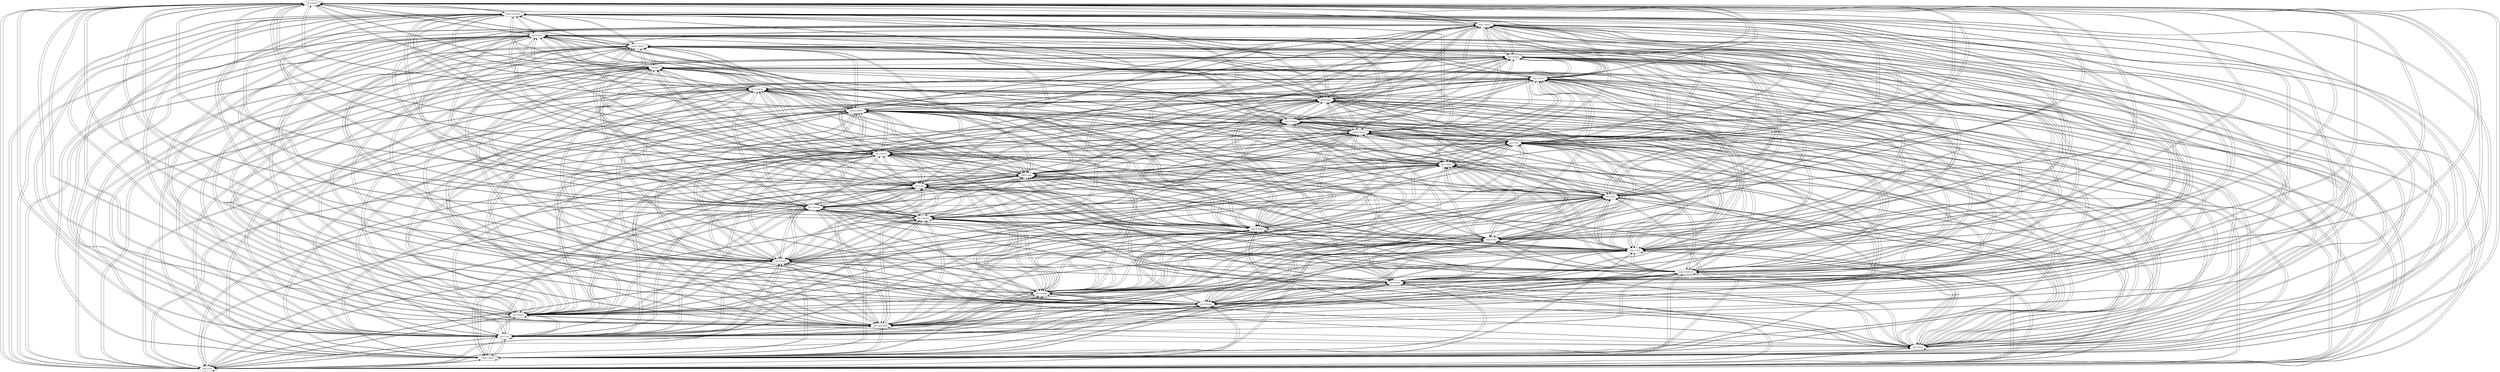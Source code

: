 digraph  {
	node [label="\N"];
	"fut.6-batrô"	 [cell="fut.6",
		label="fut.6-batrɔ̃",
		tense=fut,
		weight=1.0];
	"fut.6-batrô" -> "fut.6-batrô"	 [weight=1.0];
	"cond.5-batrijE"	 [cell="cond.5",
		label="cond.5-batrije",
		tense=cond,
		weight=1.0];
	"fut.6-batrô" -> "cond.5-batrijE"	 [weight=1.0];
	"imp.2-ba"	 [cell="imp.2",
		label="imp.2-ba",
		tense=imp,
		weight=1.0];
	"fut.6-batrô" -> "imp.2-ba"	 [weight=1.0];
	"cond.3-batrE"	 [cell="cond.3",
		label="cond.3-batre",
		tense=cond,
		weight=1.0];
	"fut.6-batrô" -> "cond.3-batrE"	 [weight=1.0];
	"ipf.3-basE"	 [cell="ipf.3",
		label="ipf.3-base",
		tense=ipf,
		weight=0.4];
	"fut.6-batrô" -> "ipf.3-basE"	 [weight=0.16];
	"prs.2-ba"	 [cell="prs.2",
		label="prs.2-ba",
		tense=prs,
		weight=1.0];
	"fut.6-batrô" -> "prs.2-ba"	 [weight=1.0];
	"prs.pcp-basâ"	 [cell="prs.pcp",
		label="prs.pcp-basɑ̃",
		tense="prs.pcp",
		weight=0.4];
	"fut.6-batrô" -> "prs.pcp-basâ"	 [weight=0.16];
	"prs.4-basô"	 [cell="prs.4",
		label="prs.4-basɔ̃",
		tense=prs,
		weight=0.4];
	"fut.6-batrô" -> "prs.4-basô"	 [weight=0.16];
	"prs.5-basE"	 [cell="prs.5",
		label="prs.5-base",
		tense=prs,
		weight=0.4];
	"fut.6-batrô" -> "prs.5-basE"	 [weight=0.16];
	"ipf.4-basjô"	 [cell="ipf.4",
		label="ipf.4-basjɔ̃",
		tense=ipf,
		weight=0.4];
	"fut.6-batrô" -> "ipf.4-basjô"	 [weight=0.16];
	"ipf.6-basE"	 [cell="ipf.6",
		label="ipf.6-base",
		tense=ipf,
		weight=0.4];
	"fut.6-batrô" -> "ipf.6-basE"	 [weight=0.16];
	"cond.4-batrijô"	 [cell="cond.4",
		label="cond.4-batrijɔ̃",
		tense=cond,
		weight=1.0];
	"fut.6-batrô" -> "cond.4-batrijô"	 [weight=1.0];
	"fut.4-batrô"	 [cell="fut.4",
		label="fut.4-batrɔ̃",
		tense=fut,
		weight=1.0];
	"fut.6-batrô" -> "fut.4-batrô"	 [weight=1.0];
	"sbjv.1-bas"	 [cell="sbjv.1",
		label="sbjv.1-bas",
		tense=sbjv,
		weight=0.4];
	"fut.6-batrô" -> "sbjv.1-bas"	 [weight=0.16];
	"sbjv.2-bas"	 [cell="sbjv.2",
		label="sbjv.2-bas",
		tense=sbjv,
		weight=0.4];
	"fut.6-batrô" -> "sbjv.2-bas"	 [weight=0.16];
	"sbjv.4-basjô"	 [cell="sbjv.4",
		label="sbjv.4-basjɔ̃",
		tense=sbjv,
		weight=0.4];
	"fut.6-batrô" -> "sbjv.4-basjô"	 [weight=0.16];
	"fut.2-batra"	 [cell="fut.2",
		label="fut.2-batra",
		tense=fut,
		weight=1.0];
	"fut.6-batrô" -> "fut.2-batra"	 [weight=1.0];
	"fut.5-batrE"	 [cell="fut.5",
		label="fut.5-batre",
		tense=fut,
		weight=1.0];
	"fut.6-batrô" -> "fut.5-batrE"	 [weight=1.0];
	"prs.6-bas"	 [cell="prs.6",
		label="prs.6-bas",
		tense=prs,
		weight=0.4];
	"fut.6-batrô" -> "prs.6-bas"	 [weight=0.16];
	"prs.1-ba"	 [cell="prs.1",
		label="prs.1-ba",
		tense=prs,
		weight=1.0];
	"fut.6-batrô" -> "prs.1-ba"	 [weight=1.0];
	"sbjv.3-bas"	 [cell="sbjv.3",
		label="sbjv.3-bas",
		tense=sbjv,
		weight=0.4];
	"fut.6-batrô" -> "sbjv.3-bas"	 [weight=0.16];
	"ipf.1-basE"	 [cell="ipf.1",
		label="ipf.1-base",
		tense=ipf,
		weight=0.4];
	"fut.6-batrô" -> "ipf.1-basE"	 [weight=0.16];
	"fut.3-batra"	 [cell="fut.3",
		label="fut.3-batra",
		tense=fut,
		weight=1.0];
	"fut.6-batrô" -> "fut.3-batra"	 [weight=1.0];
	"prs.3-ba"	 [cell="prs.3",
		label="prs.3-ba",
		tense=prs,
		weight=1.0];
	"fut.6-batrô" -> "prs.3-ba"	 [weight=1.0];
	"cond.6-batrE"	 [cell="cond.6",
		label="cond.6-batre",
		tense=cond,
		weight=1.0];
	"fut.6-batrô" -> "cond.6-batrE"	 [weight=1.0];
	"sbjv.5-basjE"	 [cell="sbjv.5",
		label="sbjv.5-basje",
		tense=sbjv,
		weight=0.4];
	"fut.6-batrô" -> "sbjv.5-basjE"	 [weight=0.16];
	"cond.2-batrE"	 [cell="cond.2",
		label="cond.2-batre",
		tense=cond,
		weight=1.0];
	"fut.6-batrô" -> "cond.2-batrE"	 [weight=1.0];
	"sbjv.6-bas"	 [cell="sbjv.6",
		label="sbjv.6-bas",
		tense=sbjv,
		weight=0.4];
	"fut.6-batrô" -> "sbjv.6-bas"	 [weight=0.16];
	"fut.1-batrE"	 [cell="fut.1",
		label="fut.1-batre",
		tense=fut,
		weight=1.0];
	"fut.6-batrô" -> "fut.1-batrE"	 [weight=1.0];
	"imp.4-basô"	 [cell="imp.4",
		label="imp.4-basɔ̃",
		tense=imp,
		weight=0.4];
	"fut.6-batrô" -> "imp.4-basô"	 [weight=0.16];
	"inf-batr"	 [cell=inf,
		label="inf-batr",
		tense=inf,
		weight=1.0];
	"fut.6-batrô" -> "inf-batr"	 [weight=1.0];
	"ipf.5-basjE"	 [cell="ipf.5",
		label="ipf.5-basje",
		tense=ipf,
		weight=0.4];
	"fut.6-batrô" -> "ipf.5-basjE"	 [weight=0.16];
	"cond.1-batrE"	 [cell="cond.1",
		label="cond.1-batre",
		tense=cond,
		weight=1.0];
	"fut.6-batrô" -> "cond.1-batrE"	 [weight=1.0];
	"ipf.2-basE"	 [cell="ipf.2",
		label="ipf.2-base",
		tense=ipf,
		weight=0.4];
	"fut.6-batrô" -> "ipf.2-basE"	 [weight=0.16];
	"imp.5-basE"	 [cell="imp.5",
		label="imp.5-base",
		tense=imp,
		weight=0.4];
	"fut.6-batrô" -> "imp.5-basE"	 [weight=0.16];
	"cond.5-batrijE" -> "fut.6-batrô"	 [weight=1.0];
	"cond.5-batrijE" -> "cond.5-batrijE"	 [weight=1.0];
	"cond.5-batrijE" -> "imp.2-ba"	 [weight=1.0];
	"cond.5-batrijE" -> "cond.3-batrE"	 [weight=1.0];
	"cond.5-batrijE" -> "ipf.3-basE"	 [weight=0.16];
	"cond.5-batrijE" -> "prs.2-ba"	 [weight=1.0];
	"cond.5-batrijE" -> "prs.pcp-basâ"	 [weight=0.16];
	"cond.5-batrijE" -> "prs.4-basô"	 [weight=0.16];
	"cond.5-batrijE" -> "prs.5-basE"	 [weight=0.16];
	"cond.5-batrijE" -> "ipf.4-basjô"	 [weight=0.16];
	"cond.5-batrijE" -> "ipf.6-basE"	 [weight=0.16];
	"cond.5-batrijE" -> "cond.4-batrijô"	 [weight=1.0];
	"cond.5-batrijE" -> "fut.4-batrô"	 [weight=1.0];
	"cond.5-batrijE" -> "sbjv.1-bas"	 [weight=0.16];
	"cond.5-batrijE" -> "sbjv.2-bas"	 [weight=0.16];
	"cond.5-batrijE" -> "sbjv.4-basjô"	 [weight=0.16];
	"cond.5-batrijE" -> "fut.2-batra"	 [weight=1.0];
	"cond.5-batrijE" -> "fut.5-batrE"	 [weight=1.0];
	"cond.5-batrijE" -> "prs.6-bas"	 [weight=0.16];
	"cond.5-batrijE" -> "prs.1-ba"	 [weight=1.0];
	"cond.5-batrijE" -> "sbjv.3-bas"	 [weight=0.16];
	"cond.5-batrijE" -> "ipf.1-basE"	 [weight=0.16];
	"cond.5-batrijE" -> "fut.3-batra"	 [weight=1.0];
	"cond.5-batrijE" -> "prs.3-ba"	 [weight=1.0];
	"cond.5-batrijE" -> "cond.6-batrE"	 [weight=1.0];
	"cond.5-batrijE" -> "sbjv.5-basjE"	 [weight=0.16];
	"cond.5-batrijE" -> "cond.2-batrE"	 [weight=1.0];
	"cond.5-batrijE" -> "sbjv.6-bas"	 [weight=0.16];
	"cond.5-batrijE" -> "fut.1-batrE"	 [weight=1.0];
	"cond.5-batrijE" -> "imp.4-basô"	 [weight=0.16];
	"cond.5-batrijE" -> "inf-batr"	 [weight=1.0];
	"cond.5-batrijE" -> "ipf.5-basjE"	 [weight=0.16];
	"cond.5-batrijE" -> "cond.1-batrE"	 [weight=1.0];
	"cond.5-batrijE" -> "ipf.2-basE"	 [weight=0.16];
	"cond.5-batrijE" -> "imp.5-basE"	 [weight=0.16];
	"imp.2-ba" -> "fut.6-batrô"	 [weight=0.67];
	"imp.2-ba" -> "cond.5-batrijE"	 [weight=0.67];
	"imp.2-ba" -> "imp.2-ba"	 [weight=1.0];
	"imp.2-ba" -> "cond.3-batrE"	 [weight=0.67];
	"imp.2-ba" -> "ipf.3-basE"	 [weight=0.0];
	"imp.2-ba" -> "prs.2-ba"	 [weight=1.0];
	"imp.2-ba" -> "prs.pcp-basâ"	 [weight=0.0];
	"imp.2-ba" -> "prs.4-basô"	 [weight=0.0];
	"imp.2-ba" -> "prs.5-basE"	 [weight=0.0];
	"imp.2-ba" -> "ipf.4-basjô"	 [weight=0.06];
	"imp.2-ba" -> "ipf.6-basE"	 [weight=0.0];
	"imp.2-ba" -> "cond.4-batrijô"	 [weight=0.67];
	"imp.2-ba" -> "fut.4-batrô"	 [weight=0.67];
	"imp.2-ba" -> "sbjv.1-bas"	 [weight=0.0];
	"imp.2-ba" -> "sbjv.2-bas"	 [weight=0.0];
	"imp.2-ba" -> "sbjv.4-basjô"	 [weight=0.06];
	"imp.2-ba" -> "fut.2-batra"	 [weight=0.67];
	"imp.2-ba" -> "fut.5-batrE"	 [weight=0.67];
	"imp.2-ba" -> "prs.6-bas"	 [weight=0.0];
	"imp.2-ba" -> "prs.1-ba"	 [weight=1.0];
	"imp.2-ba" -> "sbjv.3-bas"	 [weight=0.0];
	"imp.2-ba" -> "ipf.1-basE"	 [weight=0.0];
	"imp.2-ba" -> "fut.3-batra"	 [weight=0.67];
	"imp.2-ba" -> "prs.3-ba"	 [weight=1.0];
	"imp.2-ba" -> "cond.6-batrE"	 [weight=0.67];
	"imp.2-ba" -> "sbjv.5-basjE"	 [weight=0.06];
	"imp.2-ba" -> "cond.2-batrE"	 [weight=0.67];
	"imp.2-ba" -> "sbjv.6-bas"	 [weight=0.0];
	"imp.2-ba" -> "fut.1-batrE"	 [weight=0.67];
	"imp.2-ba" -> "imp.4-basô"	 [weight=0.0];
	"imp.2-ba" -> "inf-batr"	 [weight=1.0];
	"imp.2-ba" -> "ipf.5-basjE"	 [weight=0.06];
	"imp.2-ba" -> "cond.1-batrE"	 [weight=0.67];
	"imp.2-ba" -> "ipf.2-basE"	 [weight=0.0];
	"imp.2-ba" -> "imp.5-basE"	 [weight=0.0];
	"cond.3-batrE" -> "fut.6-batrô"	 [weight=1.0];
	"cond.3-batrE" -> "cond.5-batrijE"	 [weight=1.0];
	"cond.3-batrE" -> "imp.2-ba"	 [weight=1.0];
	"cond.3-batrE" -> "cond.3-batrE"	 [weight=1.0];
	"cond.3-batrE" -> "ipf.3-basE"	 [weight=0.16];
	"cond.3-batrE" -> "prs.2-ba"	 [weight=1.0];
	"cond.3-batrE" -> "prs.pcp-basâ"	 [weight=0.16];
	"cond.3-batrE" -> "prs.4-basô"	 [weight=0.16];
	"cond.3-batrE" -> "prs.5-basE"	 [weight=0.16];
	"cond.3-batrE" -> "ipf.4-basjô"	 [weight=0.16];
	"cond.3-batrE" -> "ipf.6-basE"	 [weight=0.16];
	"cond.3-batrE" -> "cond.4-batrijô"	 [weight=1.0];
	"cond.3-batrE" -> "fut.4-batrô"	 [weight=1.0];
	"cond.3-batrE" -> "sbjv.1-bas"	 [weight=0.16];
	"cond.3-batrE" -> "sbjv.2-bas"	 [weight=0.16];
	"cond.3-batrE" -> "sbjv.4-basjô"	 [weight=0.16];
	"cond.3-batrE" -> "fut.2-batra"	 [weight=1.0];
	"cond.3-batrE" -> "fut.5-batrE"	 [weight=1.0];
	"cond.3-batrE" -> "prs.6-bas"	 [weight=0.16];
	"cond.3-batrE" -> "prs.1-ba"	 [weight=1.0];
	"cond.3-batrE" -> "sbjv.3-bas"	 [weight=0.16];
	"cond.3-batrE" -> "ipf.1-basE"	 [weight=0.16];
	"cond.3-batrE" -> "fut.3-batra"	 [weight=1.0];
	"cond.3-batrE" -> "prs.3-ba"	 [weight=1.0];
	"cond.3-batrE" -> "cond.6-batrE"	 [weight=1.0];
	"cond.3-batrE" -> "sbjv.5-basjE"	 [weight=0.16];
	"cond.3-batrE" -> "cond.2-batrE"	 [weight=1.0];
	"cond.3-batrE" -> "sbjv.6-bas"	 [weight=0.16];
	"cond.3-batrE" -> "fut.1-batrE"	 [weight=1.0];
	"cond.3-batrE" -> "imp.4-basô"	 [weight=0.16];
	"cond.3-batrE" -> "inf-batr"	 [weight=1.0];
	"cond.3-batrE" -> "ipf.5-basjE"	 [weight=0.16];
	"cond.3-batrE" -> "cond.1-batrE"	 [weight=1.0];
	"cond.3-batrE" -> "ipf.2-basE"	 [weight=0.16];
	"cond.3-batrE" -> "imp.5-basE"	 [weight=0.16];
	"ipf.3-basE" -> "fut.6-batrô"	 [weight=0.14];
	"ipf.3-basE" -> "cond.5-batrijE"	 [weight=0.14];
	"ipf.3-basE" -> "imp.2-ba"	 [weight=0.66];
	"ipf.3-basE" -> "cond.3-batrE"	 [weight=0.14];
	"ipf.3-basE" -> "ipf.3-basE"	 [weight=0.4];
	"ipf.3-basE" -> "prs.2-ba"	 [weight=0.66];
	"ipf.3-basE" -> "prs.pcp-basâ"	 [weight=0.4];
	"ipf.3-basE" -> "prs.4-basô"	 [weight=0.4];
	"ipf.3-basE" -> "prs.5-basE"	 [weight=0.4];
	"ipf.3-basE" -> "ipf.4-basjô"	 [weight=0.4];
	"ipf.3-basE" -> "ipf.6-basE"	 [weight=0.4];
	"ipf.3-basE" -> "cond.4-batrijô"	 [weight=0.14];
	"ipf.3-basE" -> "fut.4-batrô"	 [weight=0.14];
	"ipf.3-basE" -> "sbjv.1-bas"	 [weight=0.4];
	"ipf.3-basE" -> "sbjv.2-bas"	 [weight=0.4];
	"ipf.3-basE" -> "sbjv.4-basjô"	 [weight=0.4];
	"ipf.3-basE" -> "fut.2-batra"	 [weight=0.14];
	"ipf.3-basE" -> "fut.5-batrE"	 [weight=0.14];
	"ipf.3-basE" -> "prs.6-bas"	 [weight=0.4];
	"ipf.3-basE" -> "prs.1-ba"	 [weight=0.66];
	"ipf.3-basE" -> "sbjv.3-bas"	 [weight=0.4];
	"ipf.3-basE" -> "ipf.1-basE"	 [weight=0.4];
	"ipf.3-basE" -> "fut.3-batra"	 [weight=0.14];
	"ipf.3-basE" -> "prs.3-ba"	 [weight=0.66];
	"ipf.3-basE" -> "cond.6-batrE"	 [weight=0.14];
	"ipf.3-basE" -> "sbjv.5-basjE"	 [weight=0.4];
	"ipf.3-basE" -> "cond.2-batrE"	 [weight=0.14];
	"ipf.3-basE" -> "sbjv.6-bas"	 [weight=0.4];
	"ipf.3-basE" -> "fut.1-batrE"	 [weight=0.14];
	"ipf.3-basE" -> "imp.4-basô"	 [weight=0.4];
	"ipf.3-basE" -> "inf-batr"	 [weight=0.14];
	"ipf.3-basE" -> "ipf.5-basjE"	 [weight=0.4];
	"ipf.3-basE" -> "cond.1-batrE"	 [weight=0.14];
	"ipf.3-basE" -> "ipf.2-basE"	 [weight=0.4];
	"ipf.3-basE" -> "imp.5-basE"	 [weight=0.4];
	"prs.2-ba" -> "fut.6-batrô"	 [weight=0.67];
	"prs.2-ba" -> "cond.5-batrijE"	 [weight=0.67];
	"prs.2-ba" -> "imp.2-ba"	 [weight=1.0];
	"prs.2-ba" -> "cond.3-batrE"	 [weight=0.67];
	"prs.2-ba" -> "ipf.3-basE"	 [weight=0.028];
	"prs.2-ba" -> "prs.2-ba"	 [weight=1.0];
	"prs.2-ba" -> "prs.pcp-basâ"	 [weight=0.028];
	"prs.2-ba" -> "prs.4-basô"	 [weight=0.0];
	"prs.2-ba" -> "prs.5-basE"	 [weight=0.0];
	"prs.2-ba" -> "ipf.4-basjô"	 [weight=0.044];
	"prs.2-ba" -> "ipf.6-basE"	 [weight=0.028];
	"prs.2-ba" -> "cond.4-batrijô"	 [weight=0.67];
	"prs.2-ba" -> "fut.4-batrô"	 [weight=0.67];
	"prs.2-ba" -> "sbjv.1-bas"	 [weight=0.0];
	"prs.2-ba" -> "sbjv.2-bas"	 [weight=0.0];
	"prs.2-ba" -> "sbjv.4-basjô"	 [weight=0.06];
	"prs.2-ba" -> "fut.2-batra"	 [weight=0.67];
	"prs.2-ba" -> "fut.5-batrE"	 [weight=0.67];
	"prs.2-ba" -> "prs.6-bas"	 [weight=0.0];
	"prs.2-ba" -> "prs.1-ba"	 [weight=1.0];
	"prs.2-ba" -> "sbjv.3-bas"	 [weight=0.0];
	"prs.2-ba" -> "ipf.1-basE"	 [weight=0.028];
	"prs.2-ba" -> "fut.3-batra"	 [weight=0.67];
	"prs.2-ba" -> "prs.3-ba"	 [weight=1.0];
	"prs.2-ba" -> "cond.6-batrE"	 [weight=0.67];
	"prs.2-ba" -> "sbjv.5-basjE"	 [weight=0.06];
	"prs.2-ba" -> "cond.2-batrE"	 [weight=0.67];
	"prs.2-ba" -> "sbjv.6-bas"	 [weight=0.0];
	"prs.2-ba" -> "fut.1-batrE"	 [weight=0.67];
	"prs.2-ba" -> "imp.4-basô"	 [weight=0.0];
	"prs.2-ba" -> "inf-batr"	 [weight=1.0];
	"prs.2-ba" -> "ipf.5-basjE"	 [weight=0.044];
	"prs.2-ba" -> "cond.1-batrE"	 [weight=0.67];
	"prs.2-ba" -> "ipf.2-basE"	 [weight=0.028];
	"prs.2-ba" -> "imp.5-basE"	 [weight=0.0];
	"prs.pcp-basâ" -> "fut.6-batrô"	 [weight=0.14];
	"prs.pcp-basâ" -> "cond.5-batrijE"	 [weight=0.14];
	"prs.pcp-basâ" -> "imp.2-ba"	 [weight=0.66];
	"prs.pcp-basâ" -> "cond.3-batrE"	 [weight=0.14];
	"prs.pcp-basâ" -> "ipf.3-basE"	 [weight=0.4];
	"prs.pcp-basâ" -> "prs.2-ba"	 [weight=0.66];
	"prs.pcp-basâ" -> "prs.pcp-basâ"	 [weight=0.4];
	"prs.pcp-basâ" -> "prs.4-basô"	 [weight=0.4];
	"prs.pcp-basâ" -> "prs.5-basE"	 [weight=0.4];
	"prs.pcp-basâ" -> "ipf.4-basjô"	 [weight=0.4];
	"prs.pcp-basâ" -> "ipf.6-basE"	 [weight=0.4];
	"prs.pcp-basâ" -> "cond.4-batrijô"	 [weight=0.14];
	"prs.pcp-basâ" -> "fut.4-batrô"	 [weight=0.14];
	"prs.pcp-basâ" -> "sbjv.1-bas"	 [weight=0.4];
	"prs.pcp-basâ" -> "sbjv.2-bas"	 [weight=0.4];
	"prs.pcp-basâ" -> "sbjv.4-basjô"	 [weight=0.4];
	"prs.pcp-basâ" -> "fut.2-batra"	 [weight=0.14];
	"prs.pcp-basâ" -> "fut.5-batrE"	 [weight=0.14];
	"prs.pcp-basâ" -> "prs.6-bas"	 [weight=0.4];
	"prs.pcp-basâ" -> "prs.1-ba"	 [weight=0.66];
	"prs.pcp-basâ" -> "sbjv.3-bas"	 [weight=0.4];
	"prs.pcp-basâ" -> "ipf.1-basE"	 [weight=0.4];
	"prs.pcp-basâ" -> "fut.3-batra"	 [weight=0.14];
	"prs.pcp-basâ" -> "prs.3-ba"	 [weight=0.66];
	"prs.pcp-basâ" -> "cond.6-batrE"	 [weight=0.14];
	"prs.pcp-basâ" -> "sbjv.5-basjE"	 [weight=0.4];
	"prs.pcp-basâ" -> "cond.2-batrE"	 [weight=0.14];
	"prs.pcp-basâ" -> "sbjv.6-bas"	 [weight=0.4];
	"prs.pcp-basâ" -> "fut.1-batrE"	 [weight=0.14];
	"prs.pcp-basâ" -> "imp.4-basô"	 [weight=0.4];
	"prs.pcp-basâ" -> "inf-batr"	 [weight=0.14];
	"prs.pcp-basâ" -> "ipf.5-basjE"	 [weight=0.4];
	"prs.pcp-basâ" -> "cond.1-batrE"	 [weight=0.14];
	"prs.pcp-basâ" -> "ipf.2-basE"	 [weight=0.4];
	"prs.pcp-basâ" -> "imp.5-basE"	 [weight=0.4];
	"prs.4-basô" -> "fut.6-batrô"	 [weight=0.14];
	"prs.4-basô" -> "cond.5-batrijE"	 [weight=0.14];
	"prs.4-basô" -> "imp.2-ba"	 [weight=0.66];
	"prs.4-basô" -> "cond.3-batrE"	 [weight=0.14];
	"prs.4-basô" -> "ipf.3-basE"	 [weight=0.4];
	"prs.4-basô" -> "prs.2-ba"	 [weight=0.66];
	"prs.4-basô" -> "prs.pcp-basâ"	 [weight=0.4];
	"prs.4-basô" -> "prs.4-basô"	 [weight=0.4];
	"prs.4-basô" -> "prs.5-basE"	 [weight=0.4];
	"prs.4-basô" -> "ipf.4-basjô"	 [weight=0.4];
	"prs.4-basô" -> "ipf.6-basE"	 [weight=0.4];
	"prs.4-basô" -> "cond.4-batrijô"	 [weight=0.14];
	"prs.4-basô" -> "fut.4-batrô"	 [weight=0.14];
	"prs.4-basô" -> "sbjv.1-bas"	 [weight=0.4];
	"prs.4-basô" -> "sbjv.2-bas"	 [weight=0.4];
	"prs.4-basô" -> "sbjv.4-basjô"	 [weight=0.4];
	"prs.4-basô" -> "fut.2-batra"	 [weight=0.14];
	"prs.4-basô" -> "fut.5-batrE"	 [weight=0.14];
	"prs.4-basô" -> "prs.6-bas"	 [weight=0.4];
	"prs.4-basô" -> "prs.1-ba"	 [weight=0.66];
	"prs.4-basô" -> "sbjv.3-bas"	 [weight=0.4];
	"prs.4-basô" -> "ipf.1-basE"	 [weight=0.4];
	"prs.4-basô" -> "fut.3-batra"	 [weight=0.14];
	"prs.4-basô" -> "prs.3-ba"	 [weight=0.66];
	"prs.4-basô" -> "cond.6-batrE"	 [weight=0.14];
	"prs.4-basô" -> "sbjv.5-basjE"	 [weight=0.4];
	"prs.4-basô" -> "cond.2-batrE"	 [weight=0.14];
	"prs.4-basô" -> "sbjv.6-bas"	 [weight=0.4];
	"prs.4-basô" -> "fut.1-batrE"	 [weight=0.14];
	"prs.4-basô" -> "imp.4-basô"	 [weight=0.4];
	"prs.4-basô" -> "inf-batr"	 [weight=0.14];
	"prs.4-basô" -> "ipf.5-basjE"	 [weight=0.4];
	"prs.4-basô" -> "cond.1-batrE"	 [weight=0.14];
	"prs.4-basô" -> "ipf.2-basE"	 [weight=0.4];
	"prs.4-basô" -> "imp.5-basE"	 [weight=0.4];
	"prs.5-basE" -> "fut.6-batrô"	 [weight=0.14];
	"prs.5-basE" -> "cond.5-batrijE"	 [weight=0.14];
	"prs.5-basE" -> "imp.2-ba"	 [weight=0.66];
	"prs.5-basE" -> "cond.3-batrE"	 [weight=0.14];
	"prs.5-basE" -> "ipf.3-basE"	 [weight=0.4];
	"prs.5-basE" -> "prs.2-ba"	 [weight=0.66];
	"prs.5-basE" -> "prs.pcp-basâ"	 [weight=0.4];
	"prs.5-basE" -> "prs.4-basô"	 [weight=0.4];
	"prs.5-basE" -> "prs.5-basE"	 [weight=0.4];
	"prs.5-basE" -> "ipf.4-basjô"	 [weight=0.4];
	"prs.5-basE" -> "ipf.6-basE"	 [weight=0.4];
	"prs.5-basE" -> "cond.4-batrijô"	 [weight=0.14];
	"prs.5-basE" -> "fut.4-batrô"	 [weight=0.14];
	"prs.5-basE" -> "sbjv.1-bas"	 [weight=0.4];
	"prs.5-basE" -> "sbjv.2-bas"	 [weight=0.4];
	"prs.5-basE" -> "sbjv.4-basjô"	 [weight=0.4];
	"prs.5-basE" -> "fut.2-batra"	 [weight=0.14];
	"prs.5-basE" -> "fut.5-batrE"	 [weight=0.14];
	"prs.5-basE" -> "prs.6-bas"	 [weight=0.4];
	"prs.5-basE" -> "prs.1-ba"	 [weight=0.66];
	"prs.5-basE" -> "sbjv.3-bas"	 [weight=0.4];
	"prs.5-basE" -> "ipf.1-basE"	 [weight=0.4];
	"prs.5-basE" -> "fut.3-batra"	 [weight=0.14];
	"prs.5-basE" -> "prs.3-ba"	 [weight=0.66];
	"prs.5-basE" -> "cond.6-batrE"	 [weight=0.14];
	"prs.5-basE" -> "sbjv.5-basjE"	 [weight=0.4];
	"prs.5-basE" -> "cond.2-batrE"	 [weight=0.14];
	"prs.5-basE" -> "sbjv.6-bas"	 [weight=0.4];
	"prs.5-basE" -> "fut.1-batrE"	 [weight=0.14];
	"prs.5-basE" -> "imp.4-basô"	 [weight=0.4];
	"prs.5-basE" -> "inf-batr"	 [weight=0.14];
	"prs.5-basE" -> "ipf.5-basjE"	 [weight=0.4];
	"prs.5-basE" -> "cond.1-batrE"	 [weight=0.14];
	"prs.5-basE" -> "ipf.2-basE"	 [weight=0.4];
	"prs.5-basE" -> "imp.5-basE"	 [weight=0.4];
	"ipf.4-basjô" -> "fut.6-batrô"	 [weight=0.14];
	"ipf.4-basjô" -> "cond.5-batrijE"	 [weight=0.14];
	"ipf.4-basjô" -> "imp.2-ba"	 [weight=0.65];
	"ipf.4-basjô" -> "cond.3-batrE"	 [weight=0.14];
	"ipf.4-basjô" -> "ipf.3-basE"	 [weight=0.368];
	"ipf.4-basjô" -> "prs.2-ba"	 [weight=0.65];
	"ipf.4-basjô" -> "prs.pcp-basâ"	 [weight=0.368];
	"ipf.4-basjô" -> "prs.4-basô"	 [weight=0.368];
	"ipf.4-basjô" -> "prs.5-basE"	 [weight=0.368];
	"ipf.4-basjô" -> "ipf.4-basjô"	 [weight=0.4];
	"ipf.4-basjô" -> "ipf.6-basE"	 [weight=0.368];
	"ipf.4-basjô" -> "cond.4-batrijô"	 [weight=0.14];
	"ipf.4-basjô" -> "fut.4-batrô"	 [weight=0.14];
	"ipf.4-basjô" -> "sbjv.1-bas"	 [weight=0.38];
	"ipf.4-basjô" -> "sbjv.2-bas"	 [weight=0.38];
	"ipf.4-basjô" -> "sbjv.4-basjô"	 [weight=0.4];
	"ipf.4-basjô" -> "fut.2-batra"	 [weight=0.14];
	"ipf.4-basjô" -> "fut.5-batrE"	 [weight=0.14];
	"ipf.4-basjô" -> "prs.6-bas"	 [weight=0.38];
	"ipf.4-basjô" -> "prs.1-ba"	 [weight=0.65];
	"ipf.4-basjô" -> "sbjv.3-bas"	 [weight=0.38];
	"ipf.4-basjô" -> "ipf.1-basE"	 [weight=0.368];
	"ipf.4-basjô" -> "fut.3-batra"	 [weight=0.14];
	"ipf.4-basjô" -> "prs.3-ba"	 [weight=0.65];
	"ipf.4-basjô" -> "cond.6-batrE"	 [weight=0.14];
	"ipf.4-basjô" -> "sbjv.5-basjE"	 [weight=0.4];
	"ipf.4-basjô" -> "cond.2-batrE"	 [weight=0.14];
	"ipf.4-basjô" -> "sbjv.6-bas"	 [weight=0.38];
	"ipf.4-basjô" -> "fut.1-batrE"	 [weight=0.14];
	"ipf.4-basjô" -> "imp.4-basô"	 [weight=0.368];
	"ipf.4-basjô" -> "inf-batr"	 [weight=0.14];
	"ipf.4-basjô" -> "ipf.5-basjE"	 [weight=0.4];
	"ipf.4-basjô" -> "cond.1-batrE"	 [weight=0.14];
	"ipf.4-basjô" -> "ipf.2-basE"	 [weight=0.368];
	"ipf.4-basjô" -> "imp.5-basE"	 [weight=0.368];
	"ipf.6-basE" -> "fut.6-batrô"	 [weight=0.14];
	"ipf.6-basE" -> "cond.5-batrijE"	 [weight=0.14];
	"ipf.6-basE" -> "imp.2-ba"	 [weight=0.66];
	"ipf.6-basE" -> "cond.3-batrE"	 [weight=0.14];
	"ipf.6-basE" -> "ipf.3-basE"	 [weight=0.4];
	"ipf.6-basE" -> "prs.2-ba"	 [weight=0.66];
	"ipf.6-basE" -> "prs.pcp-basâ"	 [weight=0.4];
	"ipf.6-basE" -> "prs.4-basô"	 [weight=0.4];
	"ipf.6-basE" -> "prs.5-basE"	 [weight=0.4];
	"ipf.6-basE" -> "ipf.4-basjô"	 [weight=0.4];
	"ipf.6-basE" -> "ipf.6-basE"	 [weight=0.4];
	"ipf.6-basE" -> "cond.4-batrijô"	 [weight=0.14];
	"ipf.6-basE" -> "fut.4-batrô"	 [weight=0.14];
	"ipf.6-basE" -> "sbjv.1-bas"	 [weight=0.4];
	"ipf.6-basE" -> "sbjv.2-bas"	 [weight=0.4];
	"ipf.6-basE" -> "sbjv.4-basjô"	 [weight=0.4];
	"ipf.6-basE" -> "fut.2-batra"	 [weight=0.14];
	"ipf.6-basE" -> "fut.5-batrE"	 [weight=0.14];
	"ipf.6-basE" -> "prs.6-bas"	 [weight=0.4];
	"ipf.6-basE" -> "prs.1-ba"	 [weight=0.66];
	"ipf.6-basE" -> "sbjv.3-bas"	 [weight=0.4];
	"ipf.6-basE" -> "ipf.1-basE"	 [weight=0.4];
	"ipf.6-basE" -> "fut.3-batra"	 [weight=0.14];
	"ipf.6-basE" -> "prs.3-ba"	 [weight=0.66];
	"ipf.6-basE" -> "cond.6-batrE"	 [weight=0.14];
	"ipf.6-basE" -> "sbjv.5-basjE"	 [weight=0.4];
	"ipf.6-basE" -> "cond.2-batrE"	 [weight=0.14];
	"ipf.6-basE" -> "sbjv.6-bas"	 [weight=0.4];
	"ipf.6-basE" -> "fut.1-batrE"	 [weight=0.14];
	"ipf.6-basE" -> "imp.4-basô"	 [weight=0.4];
	"ipf.6-basE" -> "inf-batr"	 [weight=0.14];
	"ipf.6-basE" -> "ipf.5-basjE"	 [weight=0.4];
	"ipf.6-basE" -> "cond.1-batrE"	 [weight=0.14];
	"ipf.6-basE" -> "ipf.2-basE"	 [weight=0.4];
	"ipf.6-basE" -> "imp.5-basE"	 [weight=0.4];
	"cond.4-batrijô" -> "fut.6-batrô"	 [weight=1.0];
	"cond.4-batrijô" -> "cond.5-batrijE"	 [weight=1.0];
	"cond.4-batrijô" -> "imp.2-ba"	 [weight=1.0];
	"cond.4-batrijô" -> "cond.3-batrE"	 [weight=1.0];
	"cond.4-batrijô" -> "ipf.3-basE"	 [weight=0.16];
	"cond.4-batrijô" -> "prs.2-ba"	 [weight=1.0];
	"cond.4-batrijô" -> "prs.pcp-basâ"	 [weight=0.16];
	"cond.4-batrijô" -> "prs.4-basô"	 [weight=0.16];
	"cond.4-batrijô" -> "prs.5-basE"	 [weight=0.16];
	"cond.4-batrijô" -> "ipf.4-basjô"	 [weight=0.16];
	"cond.4-batrijô" -> "ipf.6-basE"	 [weight=0.16];
	"cond.4-batrijô" -> "cond.4-batrijô"	 [weight=1.0];
	"cond.4-batrijô" -> "fut.4-batrô"	 [weight=1.0];
	"cond.4-batrijô" -> "sbjv.1-bas"	 [weight=0.16];
	"cond.4-batrijô" -> "sbjv.2-bas"	 [weight=0.16];
	"cond.4-batrijô" -> "sbjv.4-basjô"	 [weight=0.16];
	"cond.4-batrijô" -> "fut.2-batra"	 [weight=1.0];
	"cond.4-batrijô" -> "fut.5-batrE"	 [weight=1.0];
	"cond.4-batrijô" -> "prs.6-bas"	 [weight=0.16];
	"cond.4-batrijô" -> "prs.1-ba"	 [weight=1.0];
	"cond.4-batrijô" -> "sbjv.3-bas"	 [weight=0.16];
	"cond.4-batrijô" -> "ipf.1-basE"	 [weight=0.16];
	"cond.4-batrijô" -> "fut.3-batra"	 [weight=1.0];
	"cond.4-batrijô" -> "prs.3-ba"	 [weight=1.0];
	"cond.4-batrijô" -> "cond.6-batrE"	 [weight=1.0];
	"cond.4-batrijô" -> "sbjv.5-basjE"	 [weight=0.16];
	"cond.4-batrijô" -> "cond.2-batrE"	 [weight=1.0];
	"cond.4-batrijô" -> "sbjv.6-bas"	 [weight=0.16];
	"cond.4-batrijô" -> "fut.1-batrE"	 [weight=1.0];
	"cond.4-batrijô" -> "imp.4-basô"	 [weight=0.16];
	"cond.4-batrijô" -> "inf-batr"	 [weight=1.0];
	"cond.4-batrijô" -> "ipf.5-basjE"	 [weight=0.16];
	"cond.4-batrijô" -> "cond.1-batrE"	 [weight=1.0];
	"cond.4-batrijô" -> "ipf.2-basE"	 [weight=0.16];
	"cond.4-batrijô" -> "imp.5-basE"	 [weight=0.16];
	"fut.4-batrô" -> "fut.6-batrô"	 [weight=1.0];
	"fut.4-batrô" -> "cond.5-batrijE"	 [weight=1.0];
	"fut.4-batrô" -> "imp.2-ba"	 [weight=1.0];
	"fut.4-batrô" -> "cond.3-batrE"	 [weight=1.0];
	"fut.4-batrô" -> "ipf.3-basE"	 [weight=0.16];
	"fut.4-batrô" -> "prs.2-ba"	 [weight=1.0];
	"fut.4-batrô" -> "prs.pcp-basâ"	 [weight=0.16];
	"fut.4-batrô" -> "prs.4-basô"	 [weight=0.16];
	"fut.4-batrô" -> "prs.5-basE"	 [weight=0.16];
	"fut.4-batrô" -> "ipf.4-basjô"	 [weight=0.16];
	"fut.4-batrô" -> "ipf.6-basE"	 [weight=0.16];
	"fut.4-batrô" -> "cond.4-batrijô"	 [weight=1.0];
	"fut.4-batrô" -> "fut.4-batrô"	 [weight=1.0];
	"fut.4-batrô" -> "sbjv.1-bas"	 [weight=0.16];
	"fut.4-batrô" -> "sbjv.2-bas"	 [weight=0.16];
	"fut.4-batrô" -> "sbjv.4-basjô"	 [weight=0.16];
	"fut.4-batrô" -> "fut.2-batra"	 [weight=1.0];
	"fut.4-batrô" -> "fut.5-batrE"	 [weight=1.0];
	"fut.4-batrô" -> "prs.6-bas"	 [weight=0.16];
	"fut.4-batrô" -> "prs.1-ba"	 [weight=1.0];
	"fut.4-batrô" -> "sbjv.3-bas"	 [weight=0.16];
	"fut.4-batrô" -> "ipf.1-basE"	 [weight=0.16];
	"fut.4-batrô" -> "fut.3-batra"	 [weight=1.0];
	"fut.4-batrô" -> "prs.3-ba"	 [weight=1.0];
	"fut.4-batrô" -> "cond.6-batrE"	 [weight=1.0];
	"fut.4-batrô" -> "sbjv.5-basjE"	 [weight=0.16];
	"fut.4-batrô" -> "cond.2-batrE"	 [weight=1.0];
	"fut.4-batrô" -> "sbjv.6-bas"	 [weight=0.16];
	"fut.4-batrô" -> "fut.1-batrE"	 [weight=1.0];
	"fut.4-batrô" -> "imp.4-basô"	 [weight=0.16];
	"fut.4-batrô" -> "inf-batr"	 [weight=1.0];
	"fut.4-batrô" -> "ipf.5-basjE"	 [weight=0.16];
	"fut.4-batrô" -> "cond.1-batrE"	 [weight=1.0];
	"fut.4-batrô" -> "ipf.2-basE"	 [weight=0.16];
	"fut.4-batrô" -> "imp.5-basE"	 [weight=0.16];
	"sbjv.1-bas" -> "fut.6-batrô"	 [weight=0.14];
	"sbjv.1-bas" -> "cond.5-batrijE"	 [weight=0.14];
	"sbjv.1-bas" -> "imp.2-ba"	 [weight=0.66];
	"sbjv.1-bas" -> "cond.3-batrE"	 [weight=0.14];
	"sbjv.1-bas" -> "ipf.3-basE"	 [weight=0.4];
	"sbjv.1-bas" -> "prs.2-ba"	 [weight=0.66];
	"sbjv.1-bas" -> "prs.pcp-basâ"	 [weight=0.4];
	"sbjv.1-bas" -> "prs.4-basô"	 [weight=0.4];
	"sbjv.1-bas" -> "prs.5-basE"	 [weight=0.4];
	"sbjv.1-bas" -> "ipf.4-basjô"	 [weight=0.4];
	"sbjv.1-bas" -> "ipf.6-basE"	 [weight=0.4];
	"sbjv.1-bas" -> "cond.4-batrijô"	 [weight=0.14];
	"sbjv.1-bas" -> "fut.4-batrô"	 [weight=0.14];
	"sbjv.1-bas" -> "sbjv.1-bas"	 [weight=0.4];
	"sbjv.1-bas" -> "sbjv.2-bas"	 [weight=0.4];
	"sbjv.1-bas" -> "sbjv.4-basjô"	 [weight=0.4];
	"sbjv.1-bas" -> "fut.2-batra"	 [weight=0.14];
	"sbjv.1-bas" -> "fut.5-batrE"	 [weight=0.14];
	"sbjv.1-bas" -> "prs.6-bas"	 [weight=0.4];
	"sbjv.1-bas" -> "prs.1-ba"	 [weight=0.66];
	"sbjv.1-bas" -> "sbjv.3-bas"	 [weight=0.4];
	"sbjv.1-bas" -> "ipf.1-basE"	 [weight=0.4];
	"sbjv.1-bas" -> "fut.3-batra"	 [weight=0.14];
	"sbjv.1-bas" -> "prs.3-ba"	 [weight=0.66];
	"sbjv.1-bas" -> "cond.6-batrE"	 [weight=0.14];
	"sbjv.1-bas" -> "sbjv.5-basjE"	 [weight=0.4];
	"sbjv.1-bas" -> "cond.2-batrE"	 [weight=0.14];
	"sbjv.1-bas" -> "sbjv.6-bas"	 [weight=0.4];
	"sbjv.1-bas" -> "fut.1-batrE"	 [weight=0.14];
	"sbjv.1-bas" -> "imp.4-basô"	 [weight=0.4];
	"sbjv.1-bas" -> "inf-batr"	 [weight=0.15];
	"sbjv.1-bas" -> "ipf.5-basjE"	 [weight=0.4];
	"sbjv.1-bas" -> "cond.1-batrE"	 [weight=0.14];
	"sbjv.1-bas" -> "ipf.2-basE"	 [weight=0.4];
	"sbjv.1-bas" -> "imp.5-basE"	 [weight=0.4];
	"sbjv.2-bas" -> "fut.6-batrô"	 [weight=0.14];
	"sbjv.2-bas" -> "cond.5-batrijE"	 [weight=0.14];
	"sbjv.2-bas" -> "imp.2-ba"	 [weight=0.66];
	"sbjv.2-bas" -> "cond.3-batrE"	 [weight=0.14];
	"sbjv.2-bas" -> "ipf.3-basE"	 [weight=0.4];
	"sbjv.2-bas" -> "prs.2-ba"	 [weight=0.66];
	"sbjv.2-bas" -> "prs.pcp-basâ"	 [weight=0.4];
	"sbjv.2-bas" -> "prs.4-basô"	 [weight=0.4];
	"sbjv.2-bas" -> "prs.5-basE"	 [weight=0.4];
	"sbjv.2-bas" -> "ipf.4-basjô"	 [weight=0.4];
	"sbjv.2-bas" -> "ipf.6-basE"	 [weight=0.4];
	"sbjv.2-bas" -> "cond.4-batrijô"	 [weight=0.14];
	"sbjv.2-bas" -> "fut.4-batrô"	 [weight=0.14];
	"sbjv.2-bas" -> "sbjv.1-bas"	 [weight=0.4];
	"sbjv.2-bas" -> "sbjv.2-bas"	 [weight=0.4];
	"sbjv.2-bas" -> "sbjv.4-basjô"	 [weight=0.4];
	"sbjv.2-bas" -> "fut.2-batra"	 [weight=0.14];
	"sbjv.2-bas" -> "fut.5-batrE"	 [weight=0.14];
	"sbjv.2-bas" -> "prs.6-bas"	 [weight=0.4];
	"sbjv.2-bas" -> "prs.1-ba"	 [weight=0.66];
	"sbjv.2-bas" -> "sbjv.3-bas"	 [weight=0.4];
	"sbjv.2-bas" -> "ipf.1-basE"	 [weight=0.4];
	"sbjv.2-bas" -> "fut.3-batra"	 [weight=0.14];
	"sbjv.2-bas" -> "prs.3-ba"	 [weight=0.66];
	"sbjv.2-bas" -> "cond.6-batrE"	 [weight=0.14];
	"sbjv.2-bas" -> "sbjv.5-basjE"	 [weight=0.4];
	"sbjv.2-bas" -> "cond.2-batrE"	 [weight=0.14];
	"sbjv.2-bas" -> "sbjv.6-bas"	 [weight=0.4];
	"sbjv.2-bas" -> "fut.1-batrE"	 [weight=0.14];
	"sbjv.2-bas" -> "imp.4-basô"	 [weight=0.4];
	"sbjv.2-bas" -> "inf-batr"	 [weight=0.15];
	"sbjv.2-bas" -> "ipf.5-basjE"	 [weight=0.4];
	"sbjv.2-bas" -> "cond.1-batrE"	 [weight=0.14];
	"sbjv.2-bas" -> "ipf.2-basE"	 [weight=0.4];
	"sbjv.2-bas" -> "imp.5-basE"	 [weight=0.4];
	"sbjv.4-basjô" -> "fut.6-batrô"	 [weight=0.14];
	"sbjv.4-basjô" -> "cond.5-batrijE"	 [weight=0.14];
	"sbjv.4-basjô" -> "imp.2-ba"	 [weight=0.65];
	"sbjv.4-basjô" -> "cond.3-batrE"	 [weight=0.14];
	"sbjv.4-basjô" -> "ipf.3-basE"	 [weight=0.368];
	"sbjv.4-basjô" -> "prs.2-ba"	 [weight=0.65];
	"sbjv.4-basjô" -> "prs.pcp-basâ"	 [weight=0.368];
	"sbjv.4-basjô" -> "prs.4-basô"	 [weight=0.368];
	"sbjv.4-basjô" -> "prs.5-basE"	 [weight=0.368];
	"sbjv.4-basjô" -> "ipf.4-basjô"	 [weight=0.4];
	"sbjv.4-basjô" -> "ipf.6-basE"	 [weight=0.368];
	"sbjv.4-basjô" -> "cond.4-batrijô"	 [weight=0.14];
	"sbjv.4-basjô" -> "fut.4-batrô"	 [weight=0.14];
	"sbjv.4-basjô" -> "sbjv.1-bas"	 [weight=0.38];
	"sbjv.4-basjô" -> "sbjv.2-bas"	 [weight=0.38];
	"sbjv.4-basjô" -> "sbjv.4-basjô"	 [weight=0.4];
	"sbjv.4-basjô" -> "fut.2-batra"	 [weight=0.14];
	"sbjv.4-basjô" -> "fut.5-batrE"	 [weight=0.14];
	"sbjv.4-basjô" -> "prs.6-bas"	 [weight=0.38];
	"sbjv.4-basjô" -> "prs.1-ba"	 [weight=0.65];
	"sbjv.4-basjô" -> "sbjv.3-bas"	 [weight=0.38];
	"sbjv.4-basjô" -> "ipf.1-basE"	 [weight=0.368];
	"sbjv.4-basjô" -> "fut.3-batra"	 [weight=0.14];
	"sbjv.4-basjô" -> "prs.3-ba"	 [weight=0.65];
	"sbjv.4-basjô" -> "cond.6-batrE"	 [weight=0.14];
	"sbjv.4-basjô" -> "sbjv.5-basjE"	 [weight=0.4];
	"sbjv.4-basjô" -> "cond.2-batrE"	 [weight=0.14];
	"sbjv.4-basjô" -> "sbjv.6-bas"	 [weight=0.38];
	"sbjv.4-basjô" -> "fut.1-batrE"	 [weight=0.14];
	"sbjv.4-basjô" -> "imp.4-basô"	 [weight=0.368];
	"sbjv.4-basjô" -> "inf-batr"	 [weight=0.14];
	"sbjv.4-basjô" -> "ipf.5-basjE"	 [weight=0.4];
	"sbjv.4-basjô" -> "cond.1-batrE"	 [weight=0.14];
	"sbjv.4-basjô" -> "ipf.2-basE"	 [weight=0.368];
	"sbjv.4-basjô" -> "imp.5-basE"	 [weight=0.368];
	"fut.2-batra" -> "fut.6-batrô"	 [weight=1.0];
	"fut.2-batra" -> "cond.5-batrijE"	 [weight=1.0];
	"fut.2-batra" -> "imp.2-ba"	 [weight=1.0];
	"fut.2-batra" -> "cond.3-batrE"	 [weight=1.0];
	"fut.2-batra" -> "ipf.3-basE"	 [weight=0.16];
	"fut.2-batra" -> "prs.2-ba"	 [weight=1.0];
	"fut.2-batra" -> "prs.pcp-basâ"	 [weight=0.16];
	"fut.2-batra" -> "prs.4-basô"	 [weight=0.16];
	"fut.2-batra" -> "prs.5-basE"	 [weight=0.16];
	"fut.2-batra" -> "ipf.4-basjô"	 [weight=0.16];
	"fut.2-batra" -> "ipf.6-basE"	 [weight=0.16];
	"fut.2-batra" -> "cond.4-batrijô"	 [weight=1.0];
	"fut.2-batra" -> "fut.4-batrô"	 [weight=1.0];
	"fut.2-batra" -> "sbjv.1-bas"	 [weight=0.16];
	"fut.2-batra" -> "sbjv.2-bas"	 [weight=0.16];
	"fut.2-batra" -> "sbjv.4-basjô"	 [weight=0.16];
	"fut.2-batra" -> "fut.2-batra"	 [weight=1.0];
	"fut.2-batra" -> "fut.5-batrE"	 [weight=1.0];
	"fut.2-batra" -> "prs.6-bas"	 [weight=0.16];
	"fut.2-batra" -> "prs.1-ba"	 [weight=1.0];
	"fut.2-batra" -> "sbjv.3-bas"	 [weight=0.16];
	"fut.2-batra" -> "ipf.1-basE"	 [weight=0.16];
	"fut.2-batra" -> "fut.3-batra"	 [weight=1.0];
	"fut.2-batra" -> "prs.3-ba"	 [weight=1.0];
	"fut.2-batra" -> "cond.6-batrE"	 [weight=1.0];
	"fut.2-batra" -> "sbjv.5-basjE"	 [weight=0.16];
	"fut.2-batra" -> "cond.2-batrE"	 [weight=1.0];
	"fut.2-batra" -> "sbjv.6-bas"	 [weight=0.16];
	"fut.2-batra" -> "fut.1-batrE"	 [weight=1.0];
	"fut.2-batra" -> "imp.4-basô"	 [weight=0.16];
	"fut.2-batra" -> "inf-batr"	 [weight=1.0];
	"fut.2-batra" -> "ipf.5-basjE"	 [weight=0.16];
	"fut.2-batra" -> "cond.1-batrE"	 [weight=1.0];
	"fut.2-batra" -> "ipf.2-basE"	 [weight=0.16];
	"fut.2-batra" -> "imp.5-basE"	 [weight=0.16];
	"fut.5-batrE" -> "fut.6-batrô"	 [weight=1.0];
	"fut.5-batrE" -> "cond.5-batrijE"	 [weight=1.0];
	"fut.5-batrE" -> "imp.2-ba"	 [weight=1.0];
	"fut.5-batrE" -> "cond.3-batrE"	 [weight=1.0];
	"fut.5-batrE" -> "ipf.3-basE"	 [weight=0.16];
	"fut.5-batrE" -> "prs.2-ba"	 [weight=1.0];
	"fut.5-batrE" -> "prs.pcp-basâ"	 [weight=0.16];
	"fut.5-batrE" -> "prs.4-basô"	 [weight=0.16];
	"fut.5-batrE" -> "prs.5-basE"	 [weight=0.16];
	"fut.5-batrE" -> "ipf.4-basjô"	 [weight=0.16];
	"fut.5-batrE" -> "ipf.6-basE"	 [weight=0.16];
	"fut.5-batrE" -> "cond.4-batrijô"	 [weight=1.0];
	"fut.5-batrE" -> "fut.4-batrô"	 [weight=1.0];
	"fut.5-batrE" -> "sbjv.1-bas"	 [weight=0.16];
	"fut.5-batrE" -> "sbjv.2-bas"	 [weight=0.16];
	"fut.5-batrE" -> "sbjv.4-basjô"	 [weight=0.16];
	"fut.5-batrE" -> "fut.2-batra"	 [weight=1.0];
	"fut.5-batrE" -> "fut.5-batrE"	 [weight=1.0];
	"fut.5-batrE" -> "prs.6-bas"	 [weight=0.16];
	"fut.5-batrE" -> "prs.1-ba"	 [weight=1.0];
	"fut.5-batrE" -> "sbjv.3-bas"	 [weight=0.16];
	"fut.5-batrE" -> "ipf.1-basE"	 [weight=0.16];
	"fut.5-batrE" -> "fut.3-batra"	 [weight=1.0];
	"fut.5-batrE" -> "prs.3-ba"	 [weight=1.0];
	"fut.5-batrE" -> "cond.6-batrE"	 [weight=1.0];
	"fut.5-batrE" -> "sbjv.5-basjE"	 [weight=0.16];
	"fut.5-batrE" -> "cond.2-batrE"	 [weight=1.0];
	"fut.5-batrE" -> "sbjv.6-bas"	 [weight=0.16];
	"fut.5-batrE" -> "fut.1-batrE"	 [weight=1.0];
	"fut.5-batrE" -> "imp.4-basô"	 [weight=0.16];
	"fut.5-batrE" -> "inf-batr"	 [weight=1.0];
	"fut.5-batrE" -> "ipf.5-basjE"	 [weight=0.16];
	"fut.5-batrE" -> "cond.1-batrE"	 [weight=1.0];
	"fut.5-batrE" -> "ipf.2-basE"	 [weight=0.16];
	"fut.5-batrE" -> "imp.5-basE"	 [weight=0.16];
	"prs.6-bas" -> "fut.6-batrô"	 [weight=0.14];
	"prs.6-bas" -> "cond.5-batrijE"	 [weight=0.14];
	"prs.6-bas" -> "imp.2-ba"	 [weight=0.66];
	"prs.6-bas" -> "cond.3-batrE"	 [weight=0.14];
	"prs.6-bas" -> "ipf.3-basE"	 [weight=0.4];
	"prs.6-bas" -> "prs.2-ba"	 [weight=0.66];
	"prs.6-bas" -> "prs.pcp-basâ"	 [weight=0.4];
	"prs.6-bas" -> "prs.4-basô"	 [weight=0.4];
	"prs.6-bas" -> "prs.5-basE"	 [weight=0.4];
	"prs.6-bas" -> "ipf.4-basjô"	 [weight=0.4];
	"prs.6-bas" -> "ipf.6-basE"	 [weight=0.4];
	"prs.6-bas" -> "cond.4-batrijô"	 [weight=0.14];
	"prs.6-bas" -> "fut.4-batrô"	 [weight=0.14];
	"prs.6-bas" -> "sbjv.1-bas"	 [weight=0.4];
	"prs.6-bas" -> "sbjv.2-bas"	 [weight=0.4];
	"prs.6-bas" -> "sbjv.4-basjô"	 [weight=0.4];
	"prs.6-bas" -> "fut.2-batra"	 [weight=0.14];
	"prs.6-bas" -> "fut.5-batrE"	 [weight=0.14];
	"prs.6-bas" -> "prs.6-bas"	 [weight=0.4];
	"prs.6-bas" -> "prs.1-ba"	 [weight=0.66];
	"prs.6-bas" -> "sbjv.3-bas"	 [weight=0.4];
	"prs.6-bas" -> "ipf.1-basE"	 [weight=0.4];
	"prs.6-bas" -> "fut.3-batra"	 [weight=0.14];
	"prs.6-bas" -> "prs.3-ba"	 [weight=0.66];
	"prs.6-bas" -> "cond.6-batrE"	 [weight=0.14];
	"prs.6-bas" -> "sbjv.5-basjE"	 [weight=0.4];
	"prs.6-bas" -> "cond.2-batrE"	 [weight=0.14];
	"prs.6-bas" -> "sbjv.6-bas"	 [weight=0.4];
	"prs.6-bas" -> "fut.1-batrE"	 [weight=0.14];
	"prs.6-bas" -> "imp.4-basô"	 [weight=0.4];
	"prs.6-bas" -> "inf-batr"	 [weight=0.14];
	"prs.6-bas" -> "ipf.5-basjE"	 [weight=0.4];
	"prs.6-bas" -> "cond.1-batrE"	 [weight=0.14];
	"prs.6-bas" -> "ipf.2-basE"	 [weight=0.4];
	"prs.6-bas" -> "imp.5-basE"	 [weight=0.4];
	"prs.1-ba" -> "fut.6-batrô"	 [weight=0.68];
	"prs.1-ba" -> "cond.5-batrijE"	 [weight=0.68];
	"prs.1-ba" -> "imp.2-ba"	 [weight=1.0];
	"prs.1-ba" -> "cond.3-batrE"	 [weight=0.68];
	"prs.1-ba" -> "ipf.3-basE"	 [weight=0.0];
	"prs.1-ba" -> "prs.2-ba"	 [weight=1.0];
	"prs.1-ba" -> "prs.pcp-basâ"	 [weight=0.0];
	"prs.1-ba" -> "prs.4-basô"	 [weight=0.0];
	"prs.1-ba" -> "prs.5-basE"	 [weight=0.0];
	"prs.1-ba" -> "ipf.4-basjô"	 [weight=0.06];
	"prs.1-ba" -> "ipf.6-basE"	 [weight=0.0];
	"prs.1-ba" -> "cond.4-batrijô"	 [weight=0.68];
	"prs.1-ba" -> "fut.4-batrô"	 [weight=0.68];
	"prs.1-ba" -> "sbjv.1-bas"	 [weight=0.0];
	"prs.1-ba" -> "sbjv.2-bas"	 [weight=0.0];
	"prs.1-ba" -> "sbjv.4-basjô"	 [weight=0.06];
	"prs.1-ba" -> "fut.2-batra"	 [weight=0.68];
	"prs.1-ba" -> "fut.5-batrE"	 [weight=0.68];
	"prs.1-ba" -> "prs.6-bas"	 [weight=0.0];
	"prs.1-ba" -> "prs.1-ba"	 [weight=1.0];
	"prs.1-ba" -> "sbjv.3-bas"	 [weight=0.0];
	"prs.1-ba" -> "ipf.1-basE"	 [weight=0.0];
	"prs.1-ba" -> "fut.3-batra"	 [weight=0.68];
	"prs.1-ba" -> "prs.3-ba"	 [weight=1.0];
	"prs.1-ba" -> "cond.6-batrE"	 [weight=0.68];
	"prs.1-ba" -> "sbjv.5-basjE"	 [weight=0.06];
	"prs.1-ba" -> "cond.2-batrE"	 [weight=0.68];
	"prs.1-ba" -> "sbjv.6-bas"	 [weight=0.0];
	"prs.1-ba" -> "fut.1-batrE"	 [weight=0.68];
	"prs.1-ba" -> "imp.4-basô"	 [weight=0.0];
	"prs.1-ba" -> "inf-batr"	 [weight=1.0];
	"prs.1-ba" -> "ipf.5-basjE"	 [weight=0.06];
	"prs.1-ba" -> "cond.1-batrE"	 [weight=0.68];
	"prs.1-ba" -> "ipf.2-basE"	 [weight=0.0];
	"prs.1-ba" -> "imp.5-basE"	 [weight=0.0];
	"sbjv.3-bas" -> "fut.6-batrô"	 [weight=0.14];
	"sbjv.3-bas" -> "cond.5-batrijE"	 [weight=0.14];
	"sbjv.3-bas" -> "imp.2-ba"	 [weight=0.66];
	"sbjv.3-bas" -> "cond.3-batrE"	 [weight=0.14];
	"sbjv.3-bas" -> "ipf.3-basE"	 [weight=0.4];
	"sbjv.3-bas" -> "prs.2-ba"	 [weight=0.66];
	"sbjv.3-bas" -> "prs.pcp-basâ"	 [weight=0.4];
	"sbjv.3-bas" -> "prs.4-basô"	 [weight=0.4];
	"sbjv.3-bas" -> "prs.5-basE"	 [weight=0.4];
	"sbjv.3-bas" -> "ipf.4-basjô"	 [weight=0.4];
	"sbjv.3-bas" -> "ipf.6-basE"	 [weight=0.4];
	"sbjv.3-bas" -> "cond.4-batrijô"	 [weight=0.14];
	"sbjv.3-bas" -> "fut.4-batrô"	 [weight=0.14];
	"sbjv.3-bas" -> "sbjv.1-bas"	 [weight=0.4];
	"sbjv.3-bas" -> "sbjv.2-bas"	 [weight=0.4];
	"sbjv.3-bas" -> "sbjv.4-basjô"	 [weight=0.4];
	"sbjv.3-bas" -> "fut.2-batra"	 [weight=0.14];
	"sbjv.3-bas" -> "fut.5-batrE"	 [weight=0.14];
	"sbjv.3-bas" -> "prs.6-bas"	 [weight=0.4];
	"sbjv.3-bas" -> "prs.1-ba"	 [weight=0.66];
	"sbjv.3-bas" -> "sbjv.3-bas"	 [weight=0.4];
	"sbjv.3-bas" -> "ipf.1-basE"	 [weight=0.4];
	"sbjv.3-bas" -> "fut.3-batra"	 [weight=0.14];
	"sbjv.3-bas" -> "prs.3-ba"	 [weight=0.66];
	"sbjv.3-bas" -> "cond.6-batrE"	 [weight=0.14];
	"sbjv.3-bas" -> "sbjv.5-basjE"	 [weight=0.4];
	"sbjv.3-bas" -> "cond.2-batrE"	 [weight=0.14];
	"sbjv.3-bas" -> "sbjv.6-bas"	 [weight=0.4];
	"sbjv.3-bas" -> "fut.1-batrE"	 [weight=0.14];
	"sbjv.3-bas" -> "imp.4-basô"	 [weight=0.4];
	"sbjv.3-bas" -> "inf-batr"	 [weight=0.15];
	"sbjv.3-bas" -> "ipf.5-basjE"	 [weight=0.4];
	"sbjv.3-bas" -> "cond.1-batrE"	 [weight=0.14];
	"sbjv.3-bas" -> "ipf.2-basE"	 [weight=0.4];
	"sbjv.3-bas" -> "imp.5-basE"	 [weight=0.4];
	"ipf.1-basE" -> "fut.6-batrô"	 [weight=0.14];
	"ipf.1-basE" -> "cond.5-batrijE"	 [weight=0.14];
	"ipf.1-basE" -> "imp.2-ba"	 [weight=0.66];
	"ipf.1-basE" -> "cond.3-batrE"	 [weight=0.14];
	"ipf.1-basE" -> "ipf.3-basE"	 [weight=0.4];
	"ipf.1-basE" -> "prs.2-ba"	 [weight=0.66];
	"ipf.1-basE" -> "prs.pcp-basâ"	 [weight=0.4];
	"ipf.1-basE" -> "prs.4-basô"	 [weight=0.4];
	"ipf.1-basE" -> "prs.5-basE"	 [weight=0.4];
	"ipf.1-basE" -> "ipf.4-basjô"	 [weight=0.4];
	"ipf.1-basE" -> "ipf.6-basE"	 [weight=0.4];
	"ipf.1-basE" -> "cond.4-batrijô"	 [weight=0.14];
	"ipf.1-basE" -> "fut.4-batrô"	 [weight=0.14];
	"ipf.1-basE" -> "sbjv.1-bas"	 [weight=0.4];
	"ipf.1-basE" -> "sbjv.2-bas"	 [weight=0.4];
	"ipf.1-basE" -> "sbjv.4-basjô"	 [weight=0.4];
	"ipf.1-basE" -> "fut.2-batra"	 [weight=0.14];
	"ipf.1-basE" -> "fut.5-batrE"	 [weight=0.14];
	"ipf.1-basE" -> "prs.6-bas"	 [weight=0.4];
	"ipf.1-basE" -> "prs.1-ba"	 [weight=0.66];
	"ipf.1-basE" -> "sbjv.3-bas"	 [weight=0.4];
	"ipf.1-basE" -> "ipf.1-basE"	 [weight=0.4];
	"ipf.1-basE" -> "fut.3-batra"	 [weight=0.14];
	"ipf.1-basE" -> "prs.3-ba"	 [weight=0.66];
	"ipf.1-basE" -> "cond.6-batrE"	 [weight=0.14];
	"ipf.1-basE" -> "sbjv.5-basjE"	 [weight=0.4];
	"ipf.1-basE" -> "cond.2-batrE"	 [weight=0.14];
	"ipf.1-basE" -> "sbjv.6-bas"	 [weight=0.4];
	"ipf.1-basE" -> "fut.1-batrE"	 [weight=0.14];
	"ipf.1-basE" -> "imp.4-basô"	 [weight=0.4];
	"ipf.1-basE" -> "inf-batr"	 [weight=0.14];
	"ipf.1-basE" -> "ipf.5-basjE"	 [weight=0.4];
	"ipf.1-basE" -> "cond.1-batrE"	 [weight=0.14];
	"ipf.1-basE" -> "ipf.2-basE"	 [weight=0.4];
	"ipf.1-basE" -> "imp.5-basE"	 [weight=0.4];
	"fut.3-batra" -> "fut.6-batrô"	 [weight=1.0];
	"fut.3-batra" -> "cond.5-batrijE"	 [weight=1.0];
	"fut.3-batra" -> "imp.2-ba"	 [weight=1.0];
	"fut.3-batra" -> "cond.3-batrE"	 [weight=1.0];
	"fut.3-batra" -> "ipf.3-basE"	 [weight=0.16];
	"fut.3-batra" -> "prs.2-ba"	 [weight=1.0];
	"fut.3-batra" -> "prs.pcp-basâ"	 [weight=0.16];
	"fut.3-batra" -> "prs.4-basô"	 [weight=0.16];
	"fut.3-batra" -> "prs.5-basE"	 [weight=0.16];
	"fut.3-batra" -> "ipf.4-basjô"	 [weight=0.16];
	"fut.3-batra" -> "ipf.6-basE"	 [weight=0.16];
	"fut.3-batra" -> "cond.4-batrijô"	 [weight=1.0];
	"fut.3-batra" -> "fut.4-batrô"	 [weight=1.0];
	"fut.3-batra" -> "sbjv.1-bas"	 [weight=0.16];
	"fut.3-batra" -> "sbjv.2-bas"	 [weight=0.16];
	"fut.3-batra" -> "sbjv.4-basjô"	 [weight=0.16];
	"fut.3-batra" -> "fut.2-batra"	 [weight=1.0];
	"fut.3-batra" -> "fut.5-batrE"	 [weight=1.0];
	"fut.3-batra" -> "prs.6-bas"	 [weight=0.16];
	"fut.3-batra" -> "prs.1-ba"	 [weight=1.0];
	"fut.3-batra" -> "sbjv.3-bas"	 [weight=0.16];
	"fut.3-batra" -> "ipf.1-basE"	 [weight=0.16];
	"fut.3-batra" -> "fut.3-batra"	 [weight=1.0];
	"fut.3-batra" -> "prs.3-ba"	 [weight=1.0];
	"fut.3-batra" -> "cond.6-batrE"	 [weight=1.0];
	"fut.3-batra" -> "sbjv.5-basjE"	 [weight=0.16];
	"fut.3-batra" -> "cond.2-batrE"	 [weight=1.0];
	"fut.3-batra" -> "sbjv.6-bas"	 [weight=0.16];
	"fut.3-batra" -> "fut.1-batrE"	 [weight=1.0];
	"fut.3-batra" -> "imp.4-basô"	 [weight=0.16];
	"fut.3-batra" -> "inf-batr"	 [weight=1.0];
	"fut.3-batra" -> "ipf.5-basjE"	 [weight=0.16];
	"fut.3-batra" -> "cond.1-batrE"	 [weight=1.0];
	"fut.3-batra" -> "ipf.2-basE"	 [weight=0.16];
	"fut.3-batra" -> "imp.5-basE"	 [weight=0.16];
	"prs.3-ba" -> "fut.6-batrô"	 [weight=0.67];
	"prs.3-ba" -> "cond.5-batrijE"	 [weight=0.67];
	"prs.3-ba" -> "imp.2-ba"	 [weight=1.0];
	"prs.3-ba" -> "cond.3-batrE"	 [weight=0.67];
	"prs.3-ba" -> "ipf.3-basE"	 [weight=0.028];
	"prs.3-ba" -> "prs.2-ba"	 [weight=1.0];
	"prs.3-ba" -> "prs.pcp-basâ"	 [weight=0.028];
	"prs.3-ba" -> "prs.4-basô"	 [weight=0.0];
	"prs.3-ba" -> "prs.5-basE"	 [weight=0.0];
	"prs.3-ba" -> "ipf.4-basjô"	 [weight=0.044];
	"prs.3-ba" -> "ipf.6-basE"	 [weight=0.028];
	"prs.3-ba" -> "cond.4-batrijô"	 [weight=0.67];
	"prs.3-ba" -> "fut.4-batrô"	 [weight=0.67];
	"prs.3-ba" -> "sbjv.1-bas"	 [weight=0.0];
	"prs.3-ba" -> "sbjv.2-bas"	 [weight=0.0];
	"prs.3-ba" -> "sbjv.4-basjô"	 [weight=0.06];
	"prs.3-ba" -> "fut.2-batra"	 [weight=0.67];
	"prs.3-ba" -> "fut.5-batrE"	 [weight=0.67];
	"prs.3-ba" -> "prs.6-bas"	 [weight=0.0];
	"prs.3-ba" -> "prs.1-ba"	 [weight=1.0];
	"prs.3-ba" -> "sbjv.3-bas"	 [weight=0.0];
	"prs.3-ba" -> "ipf.1-basE"	 [weight=0.028];
	"prs.3-ba" -> "fut.3-batra"	 [weight=0.67];
	"prs.3-ba" -> "prs.3-ba"	 [weight=1.0];
	"prs.3-ba" -> "cond.6-batrE"	 [weight=0.67];
	"prs.3-ba" -> "sbjv.5-basjE"	 [weight=0.06];
	"prs.3-ba" -> "cond.2-batrE"	 [weight=0.67];
	"prs.3-ba" -> "sbjv.6-bas"	 [weight=0.0];
	"prs.3-ba" -> "fut.1-batrE"	 [weight=0.67];
	"prs.3-ba" -> "imp.4-basô"	 [weight=0.0];
	"prs.3-ba" -> "inf-batr"	 [weight=1.0];
	"prs.3-ba" -> "ipf.5-basjE"	 [weight=0.044];
	"prs.3-ba" -> "cond.1-batrE"	 [weight=0.67];
	"prs.3-ba" -> "ipf.2-basE"	 [weight=0.028];
	"prs.3-ba" -> "imp.5-basE"	 [weight=0.0];
	"cond.6-batrE" -> "fut.6-batrô"	 [weight=1.0];
	"cond.6-batrE" -> "cond.5-batrijE"	 [weight=1.0];
	"cond.6-batrE" -> "imp.2-ba"	 [weight=1.0];
	"cond.6-batrE" -> "cond.3-batrE"	 [weight=1.0];
	"cond.6-batrE" -> "ipf.3-basE"	 [weight=0.16];
	"cond.6-batrE" -> "prs.2-ba"	 [weight=1.0];
	"cond.6-batrE" -> "prs.pcp-basâ"	 [weight=0.16];
	"cond.6-batrE" -> "prs.4-basô"	 [weight=0.16];
	"cond.6-batrE" -> "prs.5-basE"	 [weight=0.16];
	"cond.6-batrE" -> "ipf.4-basjô"	 [weight=0.16];
	"cond.6-batrE" -> "ipf.6-basE"	 [weight=0.16];
	"cond.6-batrE" -> "cond.4-batrijô"	 [weight=1.0];
	"cond.6-batrE" -> "fut.4-batrô"	 [weight=1.0];
	"cond.6-batrE" -> "sbjv.1-bas"	 [weight=0.16];
	"cond.6-batrE" -> "sbjv.2-bas"	 [weight=0.16];
	"cond.6-batrE" -> "sbjv.4-basjô"	 [weight=0.16];
	"cond.6-batrE" -> "fut.2-batra"	 [weight=1.0];
	"cond.6-batrE" -> "fut.5-batrE"	 [weight=1.0];
	"cond.6-batrE" -> "prs.6-bas"	 [weight=0.16];
	"cond.6-batrE" -> "prs.1-ba"	 [weight=1.0];
	"cond.6-batrE" -> "sbjv.3-bas"	 [weight=0.16];
	"cond.6-batrE" -> "ipf.1-basE"	 [weight=0.16];
	"cond.6-batrE" -> "fut.3-batra"	 [weight=1.0];
	"cond.6-batrE" -> "prs.3-ba"	 [weight=1.0];
	"cond.6-batrE" -> "cond.6-batrE"	 [weight=1.0];
	"cond.6-batrE" -> "sbjv.5-basjE"	 [weight=0.16];
	"cond.6-batrE" -> "cond.2-batrE"	 [weight=1.0];
	"cond.6-batrE" -> "sbjv.6-bas"	 [weight=0.16];
	"cond.6-batrE" -> "fut.1-batrE"	 [weight=1.0];
	"cond.6-batrE" -> "imp.4-basô"	 [weight=0.16];
	"cond.6-batrE" -> "inf-batr"	 [weight=1.0];
	"cond.6-batrE" -> "ipf.5-basjE"	 [weight=0.16];
	"cond.6-batrE" -> "cond.1-batrE"	 [weight=1.0];
	"cond.6-batrE" -> "ipf.2-basE"	 [weight=0.16];
	"cond.6-batrE" -> "imp.5-basE"	 [weight=0.16];
	"sbjv.5-basjE" -> "fut.6-batrô"	 [weight=0.14];
	"sbjv.5-basjE" -> "cond.5-batrijE"	 [weight=0.14];
	"sbjv.5-basjE" -> "imp.2-ba"	 [weight=0.65];
	"sbjv.5-basjE" -> "cond.3-batrE"	 [weight=0.14];
	"sbjv.5-basjE" -> "ipf.3-basE"	 [weight=0.368];
	"sbjv.5-basjE" -> "prs.2-ba"	 [weight=0.65];
	"sbjv.5-basjE" -> "prs.pcp-basâ"	 [weight=0.368];
	"sbjv.5-basjE" -> "prs.4-basô"	 [weight=0.368];
	"sbjv.5-basjE" -> "prs.5-basE"	 [weight=0.368];
	"sbjv.5-basjE" -> "ipf.4-basjô"	 [weight=0.4];
	"sbjv.5-basjE" -> "ipf.6-basE"	 [weight=0.368];
	"sbjv.5-basjE" -> "cond.4-batrijô"	 [weight=0.14];
	"sbjv.5-basjE" -> "fut.4-batrô"	 [weight=0.14];
	"sbjv.5-basjE" -> "sbjv.1-bas"	 [weight=0.38];
	"sbjv.5-basjE" -> "sbjv.2-bas"	 [weight=0.38];
	"sbjv.5-basjE" -> "sbjv.4-basjô"	 [weight=0.4];
	"sbjv.5-basjE" -> "fut.2-batra"	 [weight=0.14];
	"sbjv.5-basjE" -> "fut.5-batrE"	 [weight=0.14];
	"sbjv.5-basjE" -> "prs.6-bas"	 [weight=0.38];
	"sbjv.5-basjE" -> "prs.1-ba"	 [weight=0.65];
	"sbjv.5-basjE" -> "sbjv.3-bas"	 [weight=0.38];
	"sbjv.5-basjE" -> "ipf.1-basE"	 [weight=0.368];
	"sbjv.5-basjE" -> "fut.3-batra"	 [weight=0.14];
	"sbjv.5-basjE" -> "prs.3-ba"	 [weight=0.65];
	"sbjv.5-basjE" -> "cond.6-batrE"	 [weight=0.14];
	"sbjv.5-basjE" -> "sbjv.5-basjE"	 [weight=0.4];
	"sbjv.5-basjE" -> "cond.2-batrE"	 [weight=0.14];
	"sbjv.5-basjE" -> "sbjv.6-bas"	 [weight=0.38];
	"sbjv.5-basjE" -> "fut.1-batrE"	 [weight=0.14];
	"sbjv.5-basjE" -> "imp.4-basô"	 [weight=0.368];
	"sbjv.5-basjE" -> "inf-batr"	 [weight=0.14];
	"sbjv.5-basjE" -> "ipf.5-basjE"	 [weight=0.4];
	"sbjv.5-basjE" -> "cond.1-batrE"	 [weight=0.14];
	"sbjv.5-basjE" -> "ipf.2-basE"	 [weight=0.368];
	"sbjv.5-basjE" -> "imp.5-basE"	 [weight=0.368];
	"cond.2-batrE" -> "fut.6-batrô"	 [weight=1.0];
	"cond.2-batrE" -> "cond.5-batrijE"	 [weight=1.0];
	"cond.2-batrE" -> "imp.2-ba"	 [weight=1.0];
	"cond.2-batrE" -> "cond.3-batrE"	 [weight=1.0];
	"cond.2-batrE" -> "ipf.3-basE"	 [weight=0.16];
	"cond.2-batrE" -> "prs.2-ba"	 [weight=1.0];
	"cond.2-batrE" -> "prs.pcp-basâ"	 [weight=0.16];
	"cond.2-batrE" -> "prs.4-basô"	 [weight=0.16];
	"cond.2-batrE" -> "prs.5-basE"	 [weight=0.16];
	"cond.2-batrE" -> "ipf.4-basjô"	 [weight=0.16];
	"cond.2-batrE" -> "ipf.6-basE"	 [weight=0.16];
	"cond.2-batrE" -> "cond.4-batrijô"	 [weight=1.0];
	"cond.2-batrE" -> "fut.4-batrô"	 [weight=1.0];
	"cond.2-batrE" -> "sbjv.1-bas"	 [weight=0.16];
	"cond.2-batrE" -> "sbjv.2-bas"	 [weight=0.16];
	"cond.2-batrE" -> "sbjv.4-basjô"	 [weight=0.16];
	"cond.2-batrE" -> "fut.2-batra"	 [weight=1.0];
	"cond.2-batrE" -> "fut.5-batrE"	 [weight=1.0];
	"cond.2-batrE" -> "prs.6-bas"	 [weight=0.16];
	"cond.2-batrE" -> "prs.1-ba"	 [weight=1.0];
	"cond.2-batrE" -> "sbjv.3-bas"	 [weight=0.16];
	"cond.2-batrE" -> "ipf.1-basE"	 [weight=0.16];
	"cond.2-batrE" -> "fut.3-batra"	 [weight=1.0];
	"cond.2-batrE" -> "prs.3-ba"	 [weight=1.0];
	"cond.2-batrE" -> "cond.6-batrE"	 [weight=1.0];
	"cond.2-batrE" -> "sbjv.5-basjE"	 [weight=0.16];
	"cond.2-batrE" -> "cond.2-batrE"	 [weight=1.0];
	"cond.2-batrE" -> "sbjv.6-bas"	 [weight=0.16];
	"cond.2-batrE" -> "fut.1-batrE"	 [weight=1.0];
	"cond.2-batrE" -> "imp.4-basô"	 [weight=0.16];
	"cond.2-batrE" -> "inf-batr"	 [weight=1.0];
	"cond.2-batrE" -> "ipf.5-basjE"	 [weight=0.16];
	"cond.2-batrE" -> "cond.1-batrE"	 [weight=1.0];
	"cond.2-batrE" -> "ipf.2-basE"	 [weight=0.16];
	"cond.2-batrE" -> "imp.5-basE"	 [weight=0.16];
	"sbjv.6-bas" -> "fut.6-batrô"	 [weight=0.14];
	"sbjv.6-bas" -> "cond.5-batrijE"	 [weight=0.14];
	"sbjv.6-bas" -> "imp.2-ba"	 [weight=0.66];
	"sbjv.6-bas" -> "cond.3-batrE"	 [weight=0.14];
	"sbjv.6-bas" -> "ipf.3-basE"	 [weight=0.4];
	"sbjv.6-bas" -> "prs.2-ba"	 [weight=0.66];
	"sbjv.6-bas" -> "prs.pcp-basâ"	 [weight=0.4];
	"sbjv.6-bas" -> "prs.4-basô"	 [weight=0.4];
	"sbjv.6-bas" -> "prs.5-basE"	 [weight=0.4];
	"sbjv.6-bas" -> "ipf.4-basjô"	 [weight=0.4];
	"sbjv.6-bas" -> "ipf.6-basE"	 [weight=0.4];
	"sbjv.6-bas" -> "cond.4-batrijô"	 [weight=0.14];
	"sbjv.6-bas" -> "fut.4-batrô"	 [weight=0.14];
	"sbjv.6-bas" -> "sbjv.1-bas"	 [weight=0.4];
	"sbjv.6-bas" -> "sbjv.2-bas"	 [weight=0.4];
	"sbjv.6-bas" -> "sbjv.4-basjô"	 [weight=0.4];
	"sbjv.6-bas" -> "fut.2-batra"	 [weight=0.14];
	"sbjv.6-bas" -> "fut.5-batrE"	 [weight=0.14];
	"sbjv.6-bas" -> "prs.6-bas"	 [weight=0.4];
	"sbjv.6-bas" -> "prs.1-ba"	 [weight=0.66];
	"sbjv.6-bas" -> "sbjv.3-bas"	 [weight=0.4];
	"sbjv.6-bas" -> "ipf.1-basE"	 [weight=0.4];
	"sbjv.6-bas" -> "fut.3-batra"	 [weight=0.14];
	"sbjv.6-bas" -> "prs.3-ba"	 [weight=0.66];
	"sbjv.6-bas" -> "cond.6-batrE"	 [weight=0.14];
	"sbjv.6-bas" -> "sbjv.5-basjE"	 [weight=0.4];
	"sbjv.6-bas" -> "cond.2-batrE"	 [weight=0.14];
	"sbjv.6-bas" -> "sbjv.6-bas"	 [weight=0.4];
	"sbjv.6-bas" -> "fut.1-batrE"	 [weight=0.14];
	"sbjv.6-bas" -> "imp.4-basô"	 [weight=0.4];
	"sbjv.6-bas" -> "inf-batr"	 [weight=0.15];
	"sbjv.6-bas" -> "ipf.5-basjE"	 [weight=0.4];
	"sbjv.6-bas" -> "cond.1-batrE"	 [weight=0.14];
	"sbjv.6-bas" -> "ipf.2-basE"	 [weight=0.4];
	"sbjv.6-bas" -> "imp.5-basE"	 [weight=0.4];
	"fut.1-batrE" -> "fut.6-batrô"	 [weight=1.0];
	"fut.1-batrE" -> "cond.5-batrijE"	 [weight=1.0];
	"fut.1-batrE" -> "imp.2-ba"	 [weight=1.0];
	"fut.1-batrE" -> "cond.3-batrE"	 [weight=1.0];
	"fut.1-batrE" -> "ipf.3-basE"	 [weight=0.16];
	"fut.1-batrE" -> "prs.2-ba"	 [weight=1.0];
	"fut.1-batrE" -> "prs.pcp-basâ"	 [weight=0.16];
	"fut.1-batrE" -> "prs.4-basô"	 [weight=0.16];
	"fut.1-batrE" -> "prs.5-basE"	 [weight=0.16];
	"fut.1-batrE" -> "ipf.4-basjô"	 [weight=0.16];
	"fut.1-batrE" -> "ipf.6-basE"	 [weight=0.16];
	"fut.1-batrE" -> "cond.4-batrijô"	 [weight=1.0];
	"fut.1-batrE" -> "fut.4-batrô"	 [weight=1.0];
	"fut.1-batrE" -> "sbjv.1-bas"	 [weight=0.16];
	"fut.1-batrE" -> "sbjv.2-bas"	 [weight=0.16];
	"fut.1-batrE" -> "sbjv.4-basjô"	 [weight=0.16];
	"fut.1-batrE" -> "fut.2-batra"	 [weight=1.0];
	"fut.1-batrE" -> "fut.5-batrE"	 [weight=1.0];
	"fut.1-batrE" -> "prs.6-bas"	 [weight=0.16];
	"fut.1-batrE" -> "prs.1-ba"	 [weight=1.0];
	"fut.1-batrE" -> "sbjv.3-bas"	 [weight=0.16];
	"fut.1-batrE" -> "ipf.1-basE"	 [weight=0.16];
	"fut.1-batrE" -> "fut.3-batra"	 [weight=1.0];
	"fut.1-batrE" -> "prs.3-ba"	 [weight=1.0];
	"fut.1-batrE" -> "cond.6-batrE"	 [weight=1.0];
	"fut.1-batrE" -> "sbjv.5-basjE"	 [weight=0.16];
	"fut.1-batrE" -> "cond.2-batrE"	 [weight=1.0];
	"fut.1-batrE" -> "sbjv.6-bas"	 [weight=0.16];
	"fut.1-batrE" -> "fut.1-batrE"	 [weight=1.0];
	"fut.1-batrE" -> "imp.4-basô"	 [weight=0.16];
	"fut.1-batrE" -> "inf-batr"	 [weight=1.0];
	"fut.1-batrE" -> "ipf.5-basjE"	 [weight=0.16];
	"fut.1-batrE" -> "cond.1-batrE"	 [weight=1.0];
	"fut.1-batrE" -> "ipf.2-basE"	 [weight=0.16];
	"fut.1-batrE" -> "imp.5-basE"	 [weight=0.16];
	"imp.4-basô" -> "fut.6-batrô"	 [weight=0.14];
	"imp.4-basô" -> "cond.5-batrijE"	 [weight=0.14];
	"imp.4-basô" -> "imp.2-ba"	 [weight=0.66];
	"imp.4-basô" -> "cond.3-batrE"	 [weight=0.14];
	"imp.4-basô" -> "ipf.3-basE"	 [weight=0.4];
	"imp.4-basô" -> "prs.2-ba"	 [weight=0.66];
	"imp.4-basô" -> "prs.pcp-basâ"	 [weight=0.4];
	"imp.4-basô" -> "prs.4-basô"	 [weight=0.4];
	"imp.4-basô" -> "prs.5-basE"	 [weight=0.4];
	"imp.4-basô" -> "ipf.4-basjô"	 [weight=0.4];
	"imp.4-basô" -> "ipf.6-basE"	 [weight=0.4];
	"imp.4-basô" -> "cond.4-batrijô"	 [weight=0.14];
	"imp.4-basô" -> "fut.4-batrô"	 [weight=0.14];
	"imp.4-basô" -> "sbjv.1-bas"	 [weight=0.4];
	"imp.4-basô" -> "sbjv.2-bas"	 [weight=0.4];
	"imp.4-basô" -> "sbjv.4-basjô"	 [weight=0.4];
	"imp.4-basô" -> "fut.2-batra"	 [weight=0.14];
	"imp.4-basô" -> "fut.5-batrE"	 [weight=0.14];
	"imp.4-basô" -> "prs.6-bas"	 [weight=0.4];
	"imp.4-basô" -> "prs.1-ba"	 [weight=0.66];
	"imp.4-basô" -> "sbjv.3-bas"	 [weight=0.4];
	"imp.4-basô" -> "ipf.1-basE"	 [weight=0.4];
	"imp.4-basô" -> "fut.3-batra"	 [weight=0.14];
	"imp.4-basô" -> "prs.3-ba"	 [weight=0.66];
	"imp.4-basô" -> "cond.6-batrE"	 [weight=0.14];
	"imp.4-basô" -> "sbjv.5-basjE"	 [weight=0.4];
	"imp.4-basô" -> "cond.2-batrE"	 [weight=0.14];
	"imp.4-basô" -> "sbjv.6-bas"	 [weight=0.4];
	"imp.4-basô" -> "fut.1-batrE"	 [weight=0.14];
	"imp.4-basô" -> "imp.4-basô"	 [weight=0.4];
	"imp.4-basô" -> "inf-batr"	 [weight=0.14];
	"imp.4-basô" -> "ipf.5-basjE"	 [weight=0.4];
	"imp.4-basô" -> "cond.1-batrE"	 [weight=0.14];
	"imp.4-basô" -> "ipf.2-basE"	 [weight=0.4];
	"imp.4-basô" -> "imp.5-basE"	 [weight=0.4];
	"inf-batr" -> "fut.6-batrô"	 [weight=1.0];
	"inf-batr" -> "cond.5-batrijE"	 [weight=1.0];
	"inf-batr" -> "imp.2-ba"	 [weight=1.0];
	"inf-batr" -> "cond.3-batrE"	 [weight=1.0];
	"inf-batr" -> "ipf.3-basE"	 [weight=0.16];
	"inf-batr" -> "prs.2-ba"	 [weight=1.0];
	"inf-batr" -> "prs.pcp-basâ"	 [weight=0.16];
	"inf-batr" -> "prs.4-basô"	 [weight=0.16];
	"inf-batr" -> "prs.5-basE"	 [weight=0.16];
	"inf-batr" -> "ipf.4-basjô"	 [weight=0.16];
	"inf-batr" -> "ipf.6-basE"	 [weight=0.16];
	"inf-batr" -> "cond.4-batrijô"	 [weight=1.0];
	"inf-batr" -> "fut.4-batrô"	 [weight=1.0];
	"inf-batr" -> "sbjv.1-bas"	 [weight=0.16];
	"inf-batr" -> "sbjv.2-bas"	 [weight=0.16];
	"inf-batr" -> "sbjv.4-basjô"	 [weight=0.16];
	"inf-batr" -> "fut.2-batra"	 [weight=1.0];
	"inf-batr" -> "fut.5-batrE"	 [weight=1.0];
	"inf-batr" -> "prs.6-bas"	 [weight=0.16];
	"inf-batr" -> "prs.1-ba"	 [weight=1.0];
	"inf-batr" -> "sbjv.3-bas"	 [weight=0.16];
	"inf-batr" -> "ipf.1-basE"	 [weight=0.16];
	"inf-batr" -> "fut.3-batra"	 [weight=1.0];
	"inf-batr" -> "prs.3-ba"	 [weight=1.0];
	"inf-batr" -> "cond.6-batrE"	 [weight=1.0];
	"inf-batr" -> "sbjv.5-basjE"	 [weight=0.16];
	"inf-batr" -> "cond.2-batrE"	 [weight=1.0];
	"inf-batr" -> "sbjv.6-bas"	 [weight=0.16];
	"inf-batr" -> "fut.1-batrE"	 [weight=1.0];
	"inf-batr" -> "imp.4-basô"	 [weight=0.16];
	"inf-batr" -> "inf-batr"	 [weight=1.0];
	"inf-batr" -> "ipf.5-basjE"	 [weight=0.16];
	"inf-batr" -> "cond.1-batrE"	 [weight=1.0];
	"inf-batr" -> "ipf.2-basE"	 [weight=0.16];
	"inf-batr" -> "imp.5-basE"	 [weight=0.16];
	"ipf.5-basjE" -> "fut.6-batrô"	 [weight=0.14];
	"ipf.5-basjE" -> "cond.5-batrijE"	 [weight=0.14];
	"ipf.5-basjE" -> "imp.2-ba"	 [weight=0.65];
	"ipf.5-basjE" -> "cond.3-batrE"	 [weight=0.14];
	"ipf.5-basjE" -> "ipf.3-basE"	 [weight=0.368];
	"ipf.5-basjE" -> "prs.2-ba"	 [weight=0.65];
	"ipf.5-basjE" -> "prs.pcp-basâ"	 [weight=0.368];
	"ipf.5-basjE" -> "prs.4-basô"	 [weight=0.368];
	"ipf.5-basjE" -> "prs.5-basE"	 [weight=0.368];
	"ipf.5-basjE" -> "ipf.4-basjô"	 [weight=0.4];
	"ipf.5-basjE" -> "ipf.6-basE"	 [weight=0.368];
	"ipf.5-basjE" -> "cond.4-batrijô"	 [weight=0.14];
	"ipf.5-basjE" -> "fut.4-batrô"	 [weight=0.14];
	"ipf.5-basjE" -> "sbjv.1-bas"	 [weight=0.38];
	"ipf.5-basjE" -> "sbjv.2-bas"	 [weight=0.38];
	"ipf.5-basjE" -> "sbjv.4-basjô"	 [weight=0.4];
	"ipf.5-basjE" -> "fut.2-batra"	 [weight=0.14];
	"ipf.5-basjE" -> "fut.5-batrE"	 [weight=0.14];
	"ipf.5-basjE" -> "prs.6-bas"	 [weight=0.38];
	"ipf.5-basjE" -> "prs.1-ba"	 [weight=0.65];
	"ipf.5-basjE" -> "sbjv.3-bas"	 [weight=0.38];
	"ipf.5-basjE" -> "ipf.1-basE"	 [weight=0.368];
	"ipf.5-basjE" -> "fut.3-batra"	 [weight=0.14];
	"ipf.5-basjE" -> "prs.3-ba"	 [weight=0.65];
	"ipf.5-basjE" -> "cond.6-batrE"	 [weight=0.14];
	"ipf.5-basjE" -> "sbjv.5-basjE"	 [weight=0.4];
	"ipf.5-basjE" -> "cond.2-batrE"	 [weight=0.14];
	"ipf.5-basjE" -> "sbjv.6-bas"	 [weight=0.38];
	"ipf.5-basjE" -> "fut.1-batrE"	 [weight=0.14];
	"ipf.5-basjE" -> "imp.4-basô"	 [weight=0.368];
	"ipf.5-basjE" -> "inf-batr"	 [weight=0.14];
	"ipf.5-basjE" -> "ipf.5-basjE"	 [weight=0.4];
	"ipf.5-basjE" -> "cond.1-batrE"	 [weight=0.14];
	"ipf.5-basjE" -> "ipf.2-basE"	 [weight=0.368];
	"ipf.5-basjE" -> "imp.5-basE"	 [weight=0.368];
	"cond.1-batrE" -> "fut.6-batrô"	 [weight=1.0];
	"cond.1-batrE" -> "cond.5-batrijE"	 [weight=1.0];
	"cond.1-batrE" -> "imp.2-ba"	 [weight=1.0];
	"cond.1-batrE" -> "cond.3-batrE"	 [weight=1.0];
	"cond.1-batrE" -> "ipf.3-basE"	 [weight=0.16];
	"cond.1-batrE" -> "prs.2-ba"	 [weight=1.0];
	"cond.1-batrE" -> "prs.pcp-basâ"	 [weight=0.16];
	"cond.1-batrE" -> "prs.4-basô"	 [weight=0.16];
	"cond.1-batrE" -> "prs.5-basE"	 [weight=0.16];
	"cond.1-batrE" -> "ipf.4-basjô"	 [weight=0.16];
	"cond.1-batrE" -> "ipf.6-basE"	 [weight=0.16];
	"cond.1-batrE" -> "cond.4-batrijô"	 [weight=1.0];
	"cond.1-batrE" -> "fut.4-batrô"	 [weight=1.0];
	"cond.1-batrE" -> "sbjv.1-bas"	 [weight=0.16];
	"cond.1-batrE" -> "sbjv.2-bas"	 [weight=0.16];
	"cond.1-batrE" -> "sbjv.4-basjô"	 [weight=0.16];
	"cond.1-batrE" -> "fut.2-batra"	 [weight=1.0];
	"cond.1-batrE" -> "fut.5-batrE"	 [weight=1.0];
	"cond.1-batrE" -> "prs.6-bas"	 [weight=0.16];
	"cond.1-batrE" -> "prs.1-ba"	 [weight=1.0];
	"cond.1-batrE" -> "sbjv.3-bas"	 [weight=0.16];
	"cond.1-batrE" -> "ipf.1-basE"	 [weight=0.16];
	"cond.1-batrE" -> "fut.3-batra"	 [weight=1.0];
	"cond.1-batrE" -> "prs.3-ba"	 [weight=1.0];
	"cond.1-batrE" -> "cond.6-batrE"	 [weight=1.0];
	"cond.1-batrE" -> "sbjv.5-basjE"	 [weight=0.16];
	"cond.1-batrE" -> "cond.2-batrE"	 [weight=1.0];
	"cond.1-batrE" -> "sbjv.6-bas"	 [weight=0.16];
	"cond.1-batrE" -> "fut.1-batrE"	 [weight=1.0];
	"cond.1-batrE" -> "imp.4-basô"	 [weight=0.16];
	"cond.1-batrE" -> "inf-batr"	 [weight=1.0];
	"cond.1-batrE" -> "ipf.5-basjE"	 [weight=0.16];
	"cond.1-batrE" -> "cond.1-batrE"	 [weight=1.0];
	"cond.1-batrE" -> "ipf.2-basE"	 [weight=0.16];
	"cond.1-batrE" -> "imp.5-basE"	 [weight=0.16];
	"ipf.2-basE" -> "fut.6-batrô"	 [weight=0.14];
	"ipf.2-basE" -> "cond.5-batrijE"	 [weight=0.14];
	"ipf.2-basE" -> "imp.2-ba"	 [weight=0.66];
	"ipf.2-basE" -> "cond.3-batrE"	 [weight=0.14];
	"ipf.2-basE" -> "ipf.3-basE"	 [weight=0.4];
	"ipf.2-basE" -> "prs.2-ba"	 [weight=0.66];
	"ipf.2-basE" -> "prs.pcp-basâ"	 [weight=0.4];
	"ipf.2-basE" -> "prs.4-basô"	 [weight=0.4];
	"ipf.2-basE" -> "prs.5-basE"	 [weight=0.4];
	"ipf.2-basE" -> "ipf.4-basjô"	 [weight=0.4];
	"ipf.2-basE" -> "ipf.6-basE"	 [weight=0.4];
	"ipf.2-basE" -> "cond.4-batrijô"	 [weight=0.14];
	"ipf.2-basE" -> "fut.4-batrô"	 [weight=0.14];
	"ipf.2-basE" -> "sbjv.1-bas"	 [weight=0.4];
	"ipf.2-basE" -> "sbjv.2-bas"	 [weight=0.4];
	"ipf.2-basE" -> "sbjv.4-basjô"	 [weight=0.4];
	"ipf.2-basE" -> "fut.2-batra"	 [weight=0.14];
	"ipf.2-basE" -> "fut.5-batrE"	 [weight=0.14];
	"ipf.2-basE" -> "prs.6-bas"	 [weight=0.4];
	"ipf.2-basE" -> "prs.1-ba"	 [weight=0.66];
	"ipf.2-basE" -> "sbjv.3-bas"	 [weight=0.4];
	"ipf.2-basE" -> "ipf.1-basE"	 [weight=0.4];
	"ipf.2-basE" -> "fut.3-batra"	 [weight=0.14];
	"ipf.2-basE" -> "prs.3-ba"	 [weight=0.66];
	"ipf.2-basE" -> "cond.6-batrE"	 [weight=0.14];
	"ipf.2-basE" -> "sbjv.5-basjE"	 [weight=0.4];
	"ipf.2-basE" -> "cond.2-batrE"	 [weight=0.14];
	"ipf.2-basE" -> "sbjv.6-bas"	 [weight=0.4];
	"ipf.2-basE" -> "fut.1-batrE"	 [weight=0.14];
	"ipf.2-basE" -> "imp.4-basô"	 [weight=0.4];
	"ipf.2-basE" -> "inf-batr"	 [weight=0.14];
	"ipf.2-basE" -> "ipf.5-basjE"	 [weight=0.4];
	"ipf.2-basE" -> "cond.1-batrE"	 [weight=0.14];
	"ipf.2-basE" -> "ipf.2-basE"	 [weight=0.4];
	"ipf.2-basE" -> "imp.5-basE"	 [weight=0.4];
	"imp.5-basE" -> "fut.6-batrô"	 [weight=0.14];
	"imp.5-basE" -> "cond.5-batrijE"	 [weight=0.14];
	"imp.5-basE" -> "imp.2-ba"	 [weight=0.66];
	"imp.5-basE" -> "cond.3-batrE"	 [weight=0.14];
	"imp.5-basE" -> "ipf.3-basE"	 [weight=0.4];
	"imp.5-basE" -> "prs.2-ba"	 [weight=0.66];
	"imp.5-basE" -> "prs.pcp-basâ"	 [weight=0.4];
	"imp.5-basE" -> "prs.4-basô"	 [weight=0.4];
	"imp.5-basE" -> "prs.5-basE"	 [weight=0.4];
	"imp.5-basE" -> "ipf.4-basjô"	 [weight=0.4];
	"imp.5-basE" -> "ipf.6-basE"	 [weight=0.4];
	"imp.5-basE" -> "cond.4-batrijô"	 [weight=0.14];
	"imp.5-basE" -> "fut.4-batrô"	 [weight=0.14];
	"imp.5-basE" -> "sbjv.1-bas"	 [weight=0.4];
	"imp.5-basE" -> "sbjv.2-bas"	 [weight=0.4];
	"imp.5-basE" -> "sbjv.4-basjô"	 [weight=0.4];
	"imp.5-basE" -> "fut.2-batra"	 [weight=0.14];
	"imp.5-basE" -> "fut.5-batrE"	 [weight=0.14];
	"imp.5-basE" -> "prs.6-bas"	 [weight=0.4];
	"imp.5-basE" -> "prs.1-ba"	 [weight=0.66];
	"imp.5-basE" -> "sbjv.3-bas"	 [weight=0.4];
	"imp.5-basE" -> "ipf.1-basE"	 [weight=0.4];
	"imp.5-basE" -> "fut.3-batra"	 [weight=0.14];
	"imp.5-basE" -> "prs.3-ba"	 [weight=0.66];
	"imp.5-basE" -> "cond.6-batrE"	 [weight=0.14];
	"imp.5-basE" -> "sbjv.5-basjE"	 [weight=0.4];
	"imp.5-basE" -> "cond.2-batrE"	 [weight=0.14];
	"imp.5-basE" -> "sbjv.6-bas"	 [weight=0.4];
	"imp.5-basE" -> "fut.1-batrE"	 [weight=0.14];
	"imp.5-basE" -> "imp.4-basô"	 [weight=0.4];
	"imp.5-basE" -> "inf-batr"	 [weight=0.14];
	"imp.5-basE" -> "ipf.5-basjE"	 [weight=0.4];
	"imp.5-basE" -> "cond.1-batrE"	 [weight=0.14];
	"imp.5-basE" -> "ipf.2-basE"	 [weight=0.4];
	"imp.5-basE" -> "imp.5-basE"	 [weight=0.4];
}
